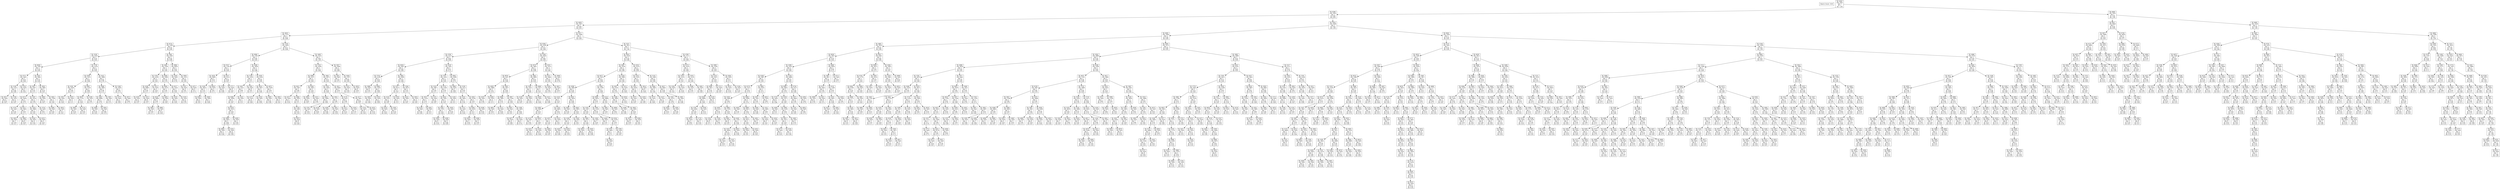 digraph {
rankdir="TB"
node [shape=box]
stats [label="Objects found: 3500"]
5826 [ label = "ID: 5826\n sID: 3501\n obj: 2\n lb: ∞\n hb: -1,00"]
6286 [ label = "ID: 6286\n sID: 3502\n obj: 2\n lb: 0,40\n hb: 0,93"]
4939 [ label = "ID: 4939\n sID: 3567\n obj: 2\n lb: 0,40\n hb: 0,92"]
4620 [ label = "ID: 4620\n sID: 3723\n obj: 2\n lb: 0,33\n hb: 0,88"]
6274 [ label = "ID: 6274\n sID: 5296\n obj: 2\n lb: 0,30\n hb: 0,80"]
5538 [ label = "ID: 5538\n sID: 4354\n obj: 2\n lb: 0,20\n hb: 0,83"]
6659 [ label = "ID: 6659\n sID: 5391\n obj: 2\n lb: 0,33\n hb: 0,83"]
4715 [ label = "ID: 4715\n sID: 5442\n obj: 2\n lb: 0,20\n hb: 0,80"]
5149 [ label = "ID: 5149\n sID: 5143\n obj: 2\n lb: 0,40\n hb: 0,80"]
5621 [ label = "ID: 5621\n sID: NaN\n obj: 4\n lb: 0,50\n hb: 0,67"]
5748 [ label = "ID: 5748\n sID: NaN\n obj: 4\n lb: 0,50\n hb: 0,67"]
5750 [ label = "ID: 5750\n sID: NaN\n obj: 5\n lb: 0,67\n hb: 0,83"]
4267 [ label = "ID: 4267\n sID: 3682\n obj: 2\n lb: 0,33\n hb: 0,83"]
5827 [ label = "ID: 5827\n sID: 4297\n obj: 2\n lb: 0,33\n hb: 0,75"]
6273 [ label = "ID: 6273\n sID: 5659\n obj: 2\n lb: 0,50\n hb: 0,75"]
3735 [ label = "ID: 3735\n sID: NaN\n obj: 7\n lb: 0,50\n hb: 0,67"]
6211 [ label = "ID: 6211\n sID: 3845\n obj: 2\n lb: 0,50\n hb: 0,71"]
3833 [ label = "ID: 3833\n sID: NaN\n obj: 7\n lb: 0,33\n hb: 0,57"]
3660 [ label = "ID: 3660\n sID: NaN\n obj: 6\n lb: 0,50\n hb: 0,67"]
5587 [ label = "ID: 5587\n sID: 4319\n obj: 2\n lb: 0,56\n hb: 0,78"]
5419 [ label = "ID: 5419\n sID: 3668\n obj: 2\n lb: 0,50\n hb: 0,62"]
4244 [ label = "ID: 4244\n sID: NaN\n obj: 4\n lb: 0,33\n hb: 0,56"]
4225 [ label = "ID: 4225\n sID: NaN\n obj: 5\n lb: 0,33\n hb: 0,67"]
3754 [ label = "ID: 3754\n sID: NaN\n obj: 3\n lb: 0,67\n hb: 0,75"]
3853 [ label = "ID: 3853\n sID: 3892\n obj: 2\n lb: 0,33\n hb: 0,67"]
3680 [ label = "ID: 3680\n sID: NaN\n obj: 2\n lb: 0,50\n hb: 0,67"]
5835 [ label = "ID: 5835\n sID: 3780\n obj: 2\n lb: 0,33\n hb: 0,83"]
4480 [ label = "ID: 4480\n sID: NaN\n obj: 3\n lb: 0,50\n hb: 0,67"]
3910 [ label = "ID: 3910\n sID: NaN\n obj: 5\n lb: 0,17\n hb: 0,67"]
5738 [ label = "ID: 5738\n sID: 4154\n obj: 2\n lb: 0,50\n hb: 0,83"]
4206 [ label = "ID: 4206\n sID: 3513\n obj: 2\n lb: 0,43\n hb: 0,86"]
4241 [ label = "ID: 4241\n sID: 3536\n obj: 2\n lb: 0,43\n hb: 0,73"]
3591 [ label = "ID: 3591\n sID: NaN\n obj: 4\n lb: 0,55\n hb: 0,82"]
5676 [ label = "ID: 5676\n sID: NaN\n obj: 4\n lb: 0,71\n hb: 0,71"]
6087 [ label = "ID: 6087\n sID: 5529\n obj: 2\n lb: 0,60\n hb: 0,83"]
4629 [ label = "ID: 4629\n sID: 5724\n obj: 2\n lb: 0,33\n hb: 0,83"]
3803 [ label = "ID: 3803\n sID: NaN\n obj: 8\n lb: 0,50\n hb: 0,67"]
4714 [ label = "ID: 4714\n sID: NaN\n obj: 3\n lb: 0,43\n hb: 0,57"]
4186 [ label = "ID: 4186\n sID: NaN\n obj: 3\n lb: 0,62\n hb: 0,75"]
5415 [ label = "ID: 5415\n sID: 3698\n obj: 2\n lb: 0,44\n hb: 0,78"]
5608 [ label = "ID: 5608\n sID: 3893\n obj: 2\n lb: 0,38\n hb: 0,75"]
5360 [ label = "ID: 5360\n sID: 6089\n obj: 2\n lb: 0,50\n hb: 0,70"]
4466 [ label = "ID: 4466\n sID: NaN\n obj: 4\n lb: 0,50\n hb: 0,62"]
3650 [ label = "ID: 3650\n sID: NaN\n obj: 3\n lb: 0,60\n hb: 0,70"]
3931 [ label = "ID: 3931\n sID: NaN\n obj: 3\n lb: 0,57\n hb: 0,75"]
5248 [ label = "ID: 5248\n sID: 4295\n obj: 2\n lb: 0,62\n hb: 0,75"]
5279 [ label = "ID: 5279\n sID: NaN\n obj: 1\n lb: 0,83\n hb: 0,83"]
3672 [ label = "ID: 3672\n sID: NaN\n obj: 7\n lb: 0,60\n hb: 0,75"]
5661 [ label = "ID: 5661\n sID: 3583\n obj: 2\n lb: 0,50\n hb: 0,88"]
4461 [ label = "ID: 4461\n sID: 5206\n obj: 2\n lb: 0,33\n hb: 0,83"]
3756 [ label = "ID: 3756\n sID: 4228\n obj: 2\n lb: 0,33\n hb: 0,83"]
4249 [ label = "ID: 4249\n sID: 6080\n obj: 2\n lb: 0,50\n hb: 0,71"]
4192 [ label = "ID: 4192\n sID: NaN\n obj: 4\n lb: 0,50\n hb: 0,57"]
3523 [ label = "ID: 3523\n sID: NaN\n obj: 6\n lb: 0,43\n hb: 0,57"]
3515 [ label = "ID: 3515\n sID: NaN\n obj: 5\n lb: 0,50\n hb: 0,67"]
6949 [ label = "ID: 6949\n sID: 5040\n obj: 2\n lb: 0,50\n hb: 0,78"]
6093 [ label = "ID: 6093\n sID: 4370\n obj: 2\n lb: 0,50\n hb: 0,75"]
6016 [ label = "ID: 6016\n sID: 6608\n obj: 2\n lb: 0,43\n hb: 0,71"]
3693 [ label = "ID: 3693\n sID: NaN\n obj: 4\n lb: 0,50\n hb: 0,71"]
4960 [ label = "ID: 4960\n sID: NaN\n obj: 8\n lb: 0,12\n hb: 0,62"]
4465 [ label = "ID: 4465\n sID: NaN\n obj: 2\n lb: 0,56\n hb: 0,62"]
6227 [ label = "ID: 6227\n sID: 3534\n obj: 2\n lb: 0,43\n hb: 0,83"]
3528 [ label = "ID: 3528\n sID: NaN\n obj: 3\n lb: 0,50\n hb: 0,83"]
5520 [ label = "ID: 5520\n sID: NaN\n obj: 4\n lb: 0,50\n hb: 0,78"]
3894 [ label = "ID: 3894\n sID: 6630\n obj: 2\n lb: 0,42\n hb: 0,83"]
5209 [ label = "ID: 5209\n sID: NaN\n obj: 8\n lb: 0,50\n hb: 0,78"]
3958 [ label = "ID: 3958\n sID: 5315\n obj: 2\n lb: 0,62\n hb: 0,82"]
3537 [ label = "ID: 3537\n sID: NaN\n obj: 3\n lb: 0,67\n hb: 0,75"]
4371 [ label = "ID: 4371\n sID: NaN\n obj: 4\n lb: 0,57\n hb: 0,73"]
5759 [ label = "ID: 5759\n sID: 3638\n obj: 2\n lb: 0,25\n hb: 0,88"]
6084 [ label = "ID: 6084\n sID: 3785\n obj: 2\n lb: 0,40\n hb: 0,83"]
6747 [ label = "ID: 6747\n sID: 3700\n obj: 2\n lb: 0,25\n hb: 0,83"]
5076 [ label = "ID: 5076\n sID: 6990\n obj: 2\n lb: 0,25\n hb: 0,75"]
3530 [ label = "ID: 3530\n sID: 3854\n obj: 2\n lb: 0,25\n hb: 0,75"]
6563 [ label = "ID: 6563\n sID: NaN\n obj: 2\n lb: 0,67\n hb: 0,67"]
3849 [ label = "ID: 3849\n sID: NaN\n obj: 7\n lb: 0,20\n hb: 0,60"]
6430 [ label = "ID: 6430\n sID: NaN\n obj: 5\n lb: 0,67\n hb: 0,71"]
6527 [ label = "ID: 6527\n sID: 6125\n obj: 2\n lb: 0,50\n hb: 0,67"]
3749 [ label = "ID: 3749\n sID: NaN\n obj: 8\n lb: 0,40\n hb: 0,60"]
3772 [ label = "ID: 3772\n sID: NaN\n obj: 6\n lb: 0,33\n hb: 0,67"]
4280 [ label = "ID: 4280\n sID: 3938\n obj: 2\n lb: 0,25\n hb: 0,86"]
3740 [ label = "ID: 3740\n sID: 3516\n obj: 2\n lb: 0,57\n hb: 0,71"]
5447 [ label = "ID: 5447\n sID: 5555\n obj: 2\n lb: 0,60\n hb: 0,71"]
6360 [ label = "ID: 6360\n sID: 3836\n obj: 2\n lb: 0,25\n hb: 0,67"]
6379 [ label = "ID: 6379\n sID: 3974\n obj: 2\n lb: 0,20\n hb: 0,67"]
5909 [ label = "ID: 5909\n sID: 4955\n obj: 2\n lb: 0,40\n hb: 0,60"]
4964 [ label = "ID: 4964\n sID: NaN\n obj: 3\n lb: 0,25\n hb: 0,40"]
5254 [ label = "ID: 5254\n sID: NaN\n obj: 6\n lb: 0,40\n hb: 0,40"]
4436 [ label = "ID: 4436\n sID: NaN\n obj: 1\n lb: 0,50\n hb: 0,50"]
5542 [ label = "ID: 5542\n sID: NaN\n obj: 1\n lb: 0,57\n hb: 0,57"]
3561 [ label = "ID: 3561\n sID: NaN\n obj: 6\n lb: 0,67\n hb: 0,71"]
5626 [ label = "ID: 5626\n sID: 4104\n obj: 2\n lb: 0,40\n hb: 0,83"]
4814 [ label = "ID: 4814\n sID: 3937\n obj: 2\n lb: 0,25\n hb: 0,80"]
4170 [ label = "ID: 4170\n sID: NaN\n obj: 6\n lb: 0,50\n hb: 0,60"]
4194 [ label = "ID: 4194\n sID: NaN\n obj: 7\n lb: 0,40\n hb: 0,60"]
4975 [ label = "ID: 4975\n sID: 5039\n obj: 2\n lb: 0,50\n hb: 0,71"]
3800 [ label = "ID: 3800\n sID: NaN\n obj: 5\n lb: 0,40\n hb: 0,40"]
3943 [ label = "ID: 3943\n sID: NaN\n obj: 2\n lb: 0,57\n hb: 0,67"]
5409 [ label = "ID: 5409\n sID: 3533\n obj: 2\n lb: 0,40\n hb: 1,00"]
3743 [ label = "ID: 3743\n sID: 4500\n obj: 2\n lb: 0,25\n hb: 0,86"]
4948 [ label = "ID: 4948\n sID: 4137\n obj: 2\n lb: 0,33\n hb: 0,83"]
6411 [ label = "ID: 6411\n sID: 5367\n obj: 2\n lb: 0,40\n hb: 0,75"]
4237 [ label = "ID: 4237\n sID: NaN\n obj: 3\n lb: 0,25\n hb: 0,50"]
4984 [ label = "ID: 4984\n sID: 5955\n obj: 2\n lb: 0,57\n hb: 0,71"]
3728 [ label = "ID: 3728\n sID: 5092\n obj: 2\n lb: 0,25\n hb: 0,50"]
3870 [ label = "ID: 3870\n sID: NaN\n obj: 8\n lb: 0,25\n hb: 0,40"]
6344 [ label = "ID: 6344\n sID: 3831\n obj: 2\n lb: 0,20\n hb: 0,83"]
3904 [ label = "ID: 3904\n sID: NaN\n obj: 4\n lb: 0,40\n hb: 0,67"]
4315 [ label = "ID: 4315\n sID: NaN\n obj: 6\n lb: 0,40\n hb: 0,70"]
3901 [ label = "ID: 3901\n sID: 3873\n obj: 2\n lb: 0,33\n hb: 0,83"]
3795 [ label = "ID: 3795\n sID: 3934\n obj: 2\n lb: 0,20\n hb: 0,80"]
6042 [ label = "ID: 6042\n sID: 5408\n obj: 2\n lb: 0,40\n hb: 0,80"]
3701 [ label = "ID: 3701\n sID: NaN\n obj: 1\n lb: 0,50\n hb: 0,50"]
4136 [ label = "ID: 4136\n sID: NaN\n obj: 8\n lb: 0,40\n hb: 0,67"]
5952 [ label = "ID: 5952\n sID: 5727\n obj: 2\n lb: 0,40\n hb: 0,75"]
4340 [ label = "ID: 4340\n sID: NaN\n obj: 8\n lb: 0,40\n hb: 0,60"]
5831 [ label = "ID: 5831\n sID: NaN\n obj: 1\n lb: 0,38\n hb: 0,38"]
5617 [ label = "ID: 5617\n sID: 6646\n obj: 2\n lb: 0,50\n hb: 0,71"]
4178 [ label = "ID: 4178\n sID: 6107\n obj: 2\n lb: 0,64\n hb: 0,73"]
4527 [ label = "ID: 4527\n sID: NaN\n obj: 6\n lb: 0,25\n hb: 0,67"]
5018 [ label = "ID: 5018\n sID: NaN\n obj: 2\n lb: 0,70\n hb: 0,71"]
4177 [ label = "ID: 4177\n sID: 5001\n obj: 2\n lb: 0,60\n hb: 0,67"]
3718 [ label = "ID: 3718\n sID: NaN\n obj: 6\n lb: 0,25\n hb: 0,40"]
4335 [ label = "ID: 4335\n sID: NaN\n obj: 5\n lb: 0,33\n hb: 0,50"]
5627 [ label = "ID: 5627\n sID: 4368\n obj: 2\n lb: 0,50\n hb: 0,88"]
3651 [ label = "ID: 3651\n sID: NaN\n obj: 7\n lb: 0,50\n hb: 0,75"]
5058 [ label = "ID: 5058\n sID: 3707\n obj: 2\n lb: 0,60\n hb: 0,83"]
3532 [ label = "ID: 3532\n sID: NaN\n obj: 5\n lb: 0,50\n hb: 0,50"]
3929 [ label = "ID: 3929\n sID: NaN\n obj: 6\n lb: 0,56\n hb: 0,57"]
4511 [ label = "ID: 4511\n sID: 3566\n obj: 2\n lb: 0,33\n hb: 0,90"]
6284 [ label = "ID: 6284\n sID: 4166\n obj: 2\n lb: 0,33\n hb: 0,88"]
4708 [ label = "ID: 4708\n sID: 4213\n obj: 2\n lb: 0,40\n hb: 0,88"]
6026 [ label = "ID: 6026\n sID: 4587\n obj: 2\n lb: 0,40\n hb: 0,80"]
3734 [ label = "ID: 3734\n sID: 4138\n obj: 2\n lb: 0,50\n hb: 0,80"]
3888 [ label = "ID: 3888\n sID: NaN\n obj: 8\n lb: 0,33\n hb: 0,75"]
6480 [ label = "ID: 6480\n sID: 5203\n obj: 2\n lb: 0,40\n hb: 0,60"]
3656 [ label = "ID: 3656\n sID: NaN\n obj: 6\n lb: 0,50\n hb: 0,60"]
4700 [ label = "ID: 4700\n sID: NaN\n obj: 1\n lb: 0,60\n hb: 0,60"]
3665 [ label = "ID: 3665\n sID: 4309\n obj: 2\n lb: 0,50\n hb: 0,86"]
4157 [ label = "ID: 4157\n sID: 6215\n obj: 2\n lb: 0,17\n hb: 0,67"]
4155 [ label = "ID: 4155\n sID: 4707\n obj: 2\n lb: 0,40\n hb: 0,67"]
4156 [ label = "ID: 4156\n sID: NaN\n obj: 5\n lb: 0,25\n hb: 0,60"]
5592 [ label = "ID: 5592\n sID: NaN\n obj: 2\n lb: 0,33\n hb: 0,67"]
6709 [ label = "ID: 6709\n sID: NaN\n obj: 1\n lb: 0,57\n hb: 0,57"]
5264 [ label = "ID: 5264\n sID: 6473\n obj: 2\n lb: 0,25\n hb: 0,75"]
4424 [ label = "ID: 4424\n sID: NaN\n obj: 7\n lb: 0,33\n hb: 0,67"]
3816 [ label = "ID: 3816\n sID: NaN\n obj: 3\n lb: 0,50\n hb: 0,62"]
4159 [ label = "ID: 4159\n sID: 5361\n obj: 2\n lb: 0,25\n hb: 0,75"]
5797 [ label = "ID: 5797\n sID: 3550\n obj: 2\n lb: 0,33\n hb: 0,83"]
5518 [ label = "ID: 5518\n sID: 5967\n obj: 2\n lb: 0,50\n hb: 0,71"]
3622 [ label = "ID: 3622\n sID: 5218\n obj: 2\n lb: 0,25\n hb: 0,71"]
4139 [ label = "ID: 4139\n sID: NaN\n obj: 7\n lb: 0,40\n hb: 0,60"]
4445 [ label = "ID: 4445\n sID: NaN\n obj: 2\n lb: 0,57\n hb: 0,57"]
5231 [ label = "ID: 5231\n sID: NaN\n obj: 3\n lb: 0,60\n hb: 0,67"]
4723 [ label = "ID: 4723\n sID: 4706\n obj: 2\n lb: 0,50\n hb: 0,71"]
6454 [ label = "ID: 6454\n sID: 3565\n obj: 2\n lb: 0,25\n hb: 0,67"]
4565 [ label = "ID: 4565\n sID: 3791\n obj: 2\n lb: 0,25\n hb: 0,60"]
3590 [ label = "ID: 3590\n sID: NaN\n obj: 8\n lb: 0,25\n hb: 0,50"]
4269 [ label = "ID: 4269\n sID: NaN\n obj: 5\n lb: 0,40\n hb: 0,60"]
3918 [ label = "ID: 3918\n sID: NaN\n obj: 5\n lb: 0,50\n hb: 0,67"]
5140 [ label = "ID: 5140\n sID: NaN\n obj: 2\n lb: 0,57\n hb: 0,57"]
4002 [ label = "ID: 4002\n sID: 4296\n obj: 2\n lb: 0,62\n hb: 0,75"]
3969 [ label = "ID: 3969\n sID: NaN\n obj: 2\n lb: 0,40\n hb: 0,60"]
5230 [ label = "ID: 5230\n sID: 4212\n obj: 2\n lb: 0,43\n hb: 0,71"]
4743 [ label = "ID: 4743\n sID: 3643\n obj: 2\n lb: 0,25\n hb: 0,50"]
3751 [ label = "ID: 3751\n sID: NaN\n obj: 8\n lb: 0,25\n hb: 0,40"]
4563 [ label = "ID: 4563\n sID: 4236\n obj: 2\n lb: 0,43\n hb: 0,57"]
6364 [ label = "ID: 6364\n sID: 4550\n obj: 2\n lb: 0,17\n hb: 0,57"]
4543 [ label = "ID: 4543\n sID: NaN\n obj: 2\n lb: 0,50\n hb: 0,50"]
4366 [ label = "ID: 4366\n sID: NaN\n obj: 5\n lb: 0,43\n hb: 0,57"]
6188 [ label = "ID: 6188\n sID: NaN\n obj: 1\n lb: 0,50\n hb: 0,50"]
5548 [ label = "ID: 5548\n sID: 4450\n obj: 2\n lb: 0,60\n hb: 0,80"]
6370 [ label = "ID: 6370\n sID: 3662\n obj: 2\n lb: 0,44\n hb: 0,89"]
6976 [ label = "ID: 6976\n sID: 4337\n obj: 2\n lb: 0,33\n hb: 0,89"]
4639 [ label = "ID: 4639\n sID: 5986\n obj: 2\n lb: 0,25\n hb: 0,78"]
4163 [ label = "ID: 4163\n sID: NaN\n obj: 5\n lb: 0,56\n hb: 0,78"]
6560 [ label = "ID: 6560\n sID: NaN\n obj: 4\n lb: 0,75\n hb: 0,75"]
5902 [ label = "ID: 5902\n sID: 4927\n obj: 2\n lb: 0,40\n hb: 0,83"]
6068 [ label = "ID: 6068\n sID: 3982\n obj: 2\n lb: 0,33\n hb: 0,75"]
4603 [ label = "ID: 4603\n sID: NaN\n obj: 6\n lb: 0,50\n hb: 0,75"]
4121 [ label = "ID: 4121\n sID: NaN\n obj: 6\n lb: 0,40\n hb: 0,83"]
4967 [ label = "ID: 4967\n sID: 5184\n obj: 2\n lb: 0,40\n hb: 0,83"]
6007 [ label = "ID: 6007\n sID: NaN\n obj: 2\n lb: 0,67\n hb: 0,67"]
5788 [ label = "ID: 5788\n sID: 3839\n obj: 2\n lb: 0,40\n hb: 0,80"]
4673 [ label = "ID: 4673\n sID: NaN\n obj: 4\n lb: 0,40\n hb: 0,60"]
4152 [ label = "ID: 4152\n sID: NaN\n obj: 4\n lb: 0,57\n hb: 0,70"]
3842 [ label = "ID: 3842\n sID: 4600\n obj: 2\n lb: 0,50\n hb: 0,83"]
5345 [ label = "ID: 5345\n sID: 5352\n obj: 2\n lb: 0,33\n hb: 0,80"]
4149 [ label = "ID: 4149\n sID: NaN\n obj: 6\n lb: 0,50\n hb: 0,67"]
3856 [ label = "ID: 3856\n sID: NaN\n obj: 2\n lb: 0,50\n hb: 0,50"]
6496 [ label = "ID: 6496\n sID: 4317\n obj: 2\n lb: 0,17\n hb: 0,67"]
4599 [ label = "ID: 4599\n sID: NaN\n obj: 7\n lb: 0,25\n hb: 0,60"]
4521 [ label = "ID: 4521\n sID: NaN\n obj: 5\n lb: 0,40\n hb: 0,60"]
4552 [ label = "ID: 4552\n sID: 5515\n obj: 2\n lb: 0,70\n hb: 0,80"]
6371 [ label = "ID: 6371\n sID: 3664\n obj: 2\n lb: 0,43\n hb: 0,83"]
4293 [ label = "ID: 4293\n sID: NaN\n obj: 8\n lb: 0,43\n hb: 0,78"]
3857 [ label = "ID: 3857\n sID: NaN\n obj: 8\n lb: 0,50\n hb: 0,71"]
3848 [ label = "ID: 3848\n sID: NaN\n obj: 8\n lb: 0,62\n hb: 0,78"]
5521 [ label = "ID: 5521\n sID: 3811\n obj: 2\n lb: 0,17\n hb: 1,00"]
4810 [ label = "ID: 4810\n sID: 3526\n obj: 2\n lb: 0,29\n hb: 0,86"]
4497 [ label = "ID: 4497\n sID: 4259\n obj: 2\n lb: 0,40\n hb: 0,89"]
6477 [ label = "ID: 6477\n sID: 5679\n obj: 2\n lb: 0,43\n hb: 0,86"]
4596 [ label = "ID: 4596\n sID: 3606\n obj: 2\n lb: 0,20\n hb: 0,83"]
4130 [ label = "ID: 4130\n sID: 3671\n obj: 2\n lb: 0,33\n hb: 0,67"]
4598 [ label = "ID: 4598\n sID: 3658\n obj: 2\n lb: 0,33\n hb: 0,67"]
4116 [ label = "ID: 4116\n sID: NaN\n obj: 7\n lb: 0,43\n hb: 0,50"]
6059 [ label = "ID: 6059\n sID: 4111\n obj: 2\n lb: 0,40\n hb: 0,67"]
4323 [ label = "ID: 4323\n sID: NaN\n obj: 3\n lb: 0,33\n hb: 0,50"]
4140 [ label = "ID: 4140\n sID: NaN\n obj: 6\n lb: 0,25\n hb: 0,60"]
5736 [ label = "ID: 5736\n sID: 6805\n obj: 2\n lb: 0,50\n hb: 0,78"]
4075 [ label = "ID: 4075\n sID: 4711\n obj: 2\n lb: 0,33\n hb: 0,67"]
4604 [ label = "ID: 4604\n sID: NaN\n obj: 8\n lb: 0,50\n hb: 0,67"]
4145 [ label = "ID: 4145\n sID: NaN\n obj: 1\n lb: 0,67\n hb: 0,67"]
6055 [ label = "ID: 6055\n sID: 3628\n obj: 2\n lb: 0,40\n hb: 0,83"]
4495 [ label = "ID: 4495\n sID: NaN\n obj: 3\n lb: 0,50\n hb: 0,67"]
4444 [ label = "ID: 4444\n sID: 3955\n obj: 2\n lb: 0,50\n hb: 0,83"]
5358 [ label = "ID: 5358\n sID: 5579\n obj: 2\n lb: 0,25\n hb: 0,67"]
4410 [ label = "ID: 4410\n sID: NaN\n obj: 8\n lb: 0,50\n hb: 0,60"]
6330 [ label = "ID: 6330\n sID: NaN\n obj: 1\n lb: 0,50\n hb: 0,50"]
5349 [ label = "ID: 5349\n sID: NaN\n obj: 1\n lb: 0,67\n hb: 0,67"]
4381 [ label = "ID: 4381\n sID: 3709\n obj: 2\n lb: 0,43\n hb: 0,86"]
6098 [ label = "ID: 6098\n sID: 4616\n obj: 2\n lb: 0,50\n hb: 0,71"]
5243 [ label = "ID: 5243\n sID: 5207\n obj: 2\n lb: 0,50\n hb: 0,67"]
5863 [ label = "ID: 5863\n sID: 3571\n obj: 2\n lb: 0,20\n hb: 0,60"]
3659 [ label = "ID: 3659\n sID: NaN\n obj: 6\n lb: 0,40\n hb: 0,60"]
3620 [ label = "ID: 3620\n sID: NaN\n obj: 6\n lb: 0,40\n hb: 0,60"]
5280 [ label = "ID: 5280\n sID: NaN\n obj: 7\n lb: 0,50\n hb: 0,67"]
3695 [ label = "ID: 3695\n sID: 5138\n obj: 2\n lb: 0,50\n hb: 0,75"]
4409 [ label = "ID: 4409\n sID: NaN\n obj: 5\n lb: 0,33\n hb: 0,71"]
6104 [ label = "ID: 6104\n sID: 4378\n obj: 2\n lb: 0,50\n hb: 0,71"]
4705 [ label = "ID: 4705\n sID: 4842\n obj: 2\n lb: 0,57\n hb: 0,71"]
3581 [ label = "ID: 3581\n sID: NaN\n obj: 8\n lb: 0,40\n hb: 0,67"]
3760 [ label = "ID: 3760\n sID: NaN\n obj: 4\n lb: 0,56\n hb: 0,67"]
6116 [ label = "ID: 6116\n sID: 6986\n obj: 2\n lb: 0,67\n hb: 0,67"]
3862 [ label = "ID: 3862\n sID: NaN\n obj: 7\n lb: 0,50\n hb: 0,71"]
4808 [ label = "ID: 4808\n sID: NaN\n obj: 2\n lb: 0,62\n hb: 0,75"]
4258 [ label = "ID: 4258\n sID: 3865\n obj: 2\n lb: 0,20\n hb: 0,80"]
4627 [ label = "ID: 4627\n sID: 4756\n obj: 2\n lb: 0,67\n hb: 0,78"]
5586 [ label = "ID: 5586\n sID: 3840\n obj: 2\n lb: 0,40\n hb: 0,75"]
4268 [ label = "ID: 4268\n sID: NaN\n obj: 2\n lb: 0,40\n hb: 0,60"]
3843 [ label = "ID: 3843\n sID: 4363\n obj: 2\n lb: 0,50\n hb: 0,67"]
3673 [ label = "ID: 3673\n sID: NaN\n obj: 6\n lb: 0,43\n hb: 0,57"]
6289 [ label = "ID: 6289\n sID: NaN\n obj: 1\n lb: 0,67\n hb: 0,67"]
6336 [ label = "ID: 6336\n sID: NaN\n obj: 1\n lb: 0,43\n hb: 0,43"]
4131 [ label = "ID: 4131\n sID: NaN\n obj: 6\n lb: 0,50\n hb: 0,80"]
4254 [ label = "ID: 4254\n sID: 4153\n obj: 2\n lb: 0,60\n hb: 0,90"]
4255 [ label = "ID: 4255\n sID: 3535\n obj: 2\n lb: 0,43\n hb: 0,83"]
5423 [ label = "ID: 5423\n sID: 4358\n obj: 2\n lb: 0,30\n hb: 0,90"]
3670 [ label = "ID: 3670\n sID: NaN\n obj: 4\n lb: 0,50\n hb: 0,67"]
4359 [ label = "ID: 4359\n sID: NaN\n obj: 7\n lb: 0,44\n hb: 0,83"]
3814 [ label = "ID: 3814\n sID: NaN\n obj: 8\n lb: 0,33\n hb: 0,80"]
5135 [ label = "ID: 5135\n sID: 5493\n obj: 2\n lb: 0,60\n hb: 0,80"]
4844 [ label = "ID: 4844\n sID: 3663\n obj: 2\n lb: 0,57\n hb: 0,80"]
3579 [ label = "ID: 3579\n sID: NaN\n obj: 5\n lb: 0,30\n hb: 0,80"]
4147 [ label = "ID: 4147\n sID: NaN\n obj: 4\n lb: 0,40\n hb: 0,67"]
4617 [ label = "ID: 4617\n sID: 6063\n obj: 2\n lb: 0,40\n hb: 0,83"]
5562 [ label = "ID: 5562\n sID: 4215\n obj: 2\n lb: 0,56\n hb: 0,78"]
4594 [ label = "ID: 4594\n sID: NaN\n obj: 5\n lb: 0,43\n hb: 0,57"]
4382 [ label = "ID: 4382\n sID: NaN\n obj: 2\n lb: 0,56\n hb: 0,67"]
3661 [ label = "ID: 3661\n sID: NaN\n obj: 7\n lb: 0,50\n hb: 0,80"]
4760 [ label = "ID: 4760\n sID: 3711\n obj: 2\n lb: 0,25\n hb: 0,88"]
6174 [ label = "ID: 6174\n sID: 4103\n obj: 2\n lb: 0,50\n hb: 0,80"]
3529 [ label = "ID: 3529\n sID: 4133\n obj: 2\n lb: 0,57\n hb: 0,67"]
5244 [ label = "ID: 5244\n sID: NaN\n obj: 2\n lb: 0,57\n hb: 0,62"]
5073 [ label = "ID: 5073\n sID: NaN\n obj: 5\n lb: 0,20\n hb: 0,40"]
5070 [ label = "ID: 5070\n sID: 5578\n obj: 2\n lb: 0,25\n hb: 0,80"]
4586 [ label = "ID: 4586\n sID: NaN\n obj: 8\n lb: 0,50\n hb: 0,75"]
5063 [ label = "ID: 5063\n sID: NaN\n obj: 1\n lb: 0,60\n hb: 0,60"]
5990 [ label = "ID: 5990\n sID: 5246\n obj: 2\n lb: 0,50\n hb: 0,83"]
4120 [ label = "ID: 4120\n sID: 4167\n obj: 2\n lb: 0,20\n hb: 0,83"]
6499 [ label = "ID: 6499\n sID: 5821\n obj: 2\n lb: 0,20\n hb: 0,70"]
6248 [ label = "ID: 6248\n sID: 6690\n obj: 2\n lb: 0,20\n hb: 0,80"]
5781 [ label = "ID: 5781\n sID: 6208\n obj: 2\n lb: 0,20\n hb: 0,67"]
3819 [ label = "ID: 3819\n sID: NaN\n obj: 5\n lb: 0,40\n hb: 0,50"]
5778 [ label = "ID: 5778\n sID: NaN\n obj: 2\n lb: 0,33\n hb: 0,50"]
6706 [ label = "ID: 6706\n sID: NaN\n obj: 2\n lb: 0,25\n hb: 0,25"]
4128 [ label = "ID: 4128\n sID: NaN\n obj: 4\n lb: 0,57\n hb: 0,70"]
3713 [ label = "ID: 3713\n sID: NaN\n obj: 4\n lb: 0,50\n hb: 0,67"]
4584 [ label = "ID: 4584\n sID: 4303\n obj: 2\n lb: 0,57\n hb: 0,71"]
3979 [ label = "ID: 3979\n sID: NaN\n obj: 4\n lb: 0,33\n hb: 0,50"]
5194 [ label = "ID: 5194\n sID: NaN\n obj: 4\n lb: 0,33\n hb: 0,67"]
5024 [ label = "ID: 5024\n sID: 3508\n obj: 2\n lb: 0,43\n hb: 1,00"]
6495 [ label = "ID: 6495\n sID: 3596\n obj: 2\n lb: 0,38\n hb: 0,90"]
4865 [ label = "ID: 4865\n sID: 3818\n obj: 2\n lb: 0,40\n hb: 0,88"]
6058 [ label = "ID: 6058\n sID: 3923\n obj: 2\n lb: 0,20\n hb: 0,82"]
4399 [ label = "ID: 4399\n sID: 4182\n obj: 2\n lb: 0,50\n hb: 0,80"]
6168 [ label = "ID: 6168\n sID: 3667\n obj: 2\n lb: 0,45\n hb: 0,82"]
6179 [ label = "ID: 6179\n sID: 3521\n obj: 2\n lb: 0,29\n hb: 0,78"]
5436 [ label = "ID: 5436\n sID: 4464\n obj: 2\n lb: 0,44\n hb: 0,70"]
4595 [ label = "ID: 4595\n sID: 6155\n obj: 2\n lb: 0,50\n hb: 0,70"]
3704 [ label = "ID: 3704\n sID: NaN\n obj: 8\n lb: 0,57\n hb: 0,71"]
3769 [ label = "ID: 3769\n sID: NaN\n obj: 3\n lb: 0,60\n hb: 0,70"]
4890 [ label = "ID: 4890\n sID: 3765\n obj: 2\n lb: 0,38\n hb: 0,64"]
4061 [ label = "ID: 4061\n sID: NaN\n obj: 8\n lb: 0,36\n hb: 0,55"]
6180 [ label = "ID: 6180\n sID: 3762\n obj: 2\n lb: 0,43\n hb: 0,60"]
5325 [ label = "ID: 5325\n sID: 4856\n obj: 2\n lb: 0,29\n hb: 0,50"]
5137 [ label = "ID: 5137\n sID: NaN\n obj: 6\n lb: 0,43\n hb: 0,57"]
5107 [ label = "ID: 5107\n sID: NaN\n obj: 1\n lb: 0,50\n hb: 0,50"]
6005 [ label = "ID: 6005\n sID: NaN\n obj: 1\n lb: 0,44\n hb: 0,44"]
6069 [ label = "ID: 6069\n sID: 4589\n obj: 2\n lb: 0,57\n hb: 0,78"]
4043 [ label = "ID: 4043\n sID: NaN\n obj: 7\n lb: 0,56\n hb: 0,71"]
6899 [ label = "ID: 6899\n sID: 6813\n obj: 2\n lb: 0,44\n hb: 0,78"]
4313 [ label = "ID: 4313\n sID: 6471\n obj: 2\n lb: 0,43\n hb: 0,62"]
4063 [ label = "ID: 4063\n sID: NaN\n obj: 1\n lb: 0,67\n hb: 0,67"]
4105 [ label = "ID: 4105\n sID: NaN\n obj: 6\n lb: 0,29\n hb: 0,62"]
4851 [ label = "ID: 4851\n sID: NaN\n obj: 3\n lb: 0,44\n hb: 0,67"]
4905 [ label = "ID: 4905\n sID: 6762\n obj: 2\n lb: 0,27\n hb: 0,73"]
4051 [ label = "ID: 4051\n sID: 3547\n obj: 2\n lb: 0,42\n hb: 0,73"]
4040 [ label = "ID: 4040\n sID: NaN\n obj: 8\n lb: 0,36\n hb: 0,80"]
5531 [ label = "ID: 5531\n sID: 4085\n obj: 2\n lb: 0,40\n hb: 0,71"]
5128 [ label = "ID: 5128\n sID: NaN\n obj: 3\n lb: 0,21\n hb: 0,67"]
4164 [ label = "ID: 4164\n sID: NaN\n obj: 4\n lb: 0,50\n hb: 0,67"]
4635 [ label = "ID: 4635\n sID: NaN\n obj: 3\n lb: 0,60\n hb: 0,73"]
6759 [ label = "ID: 6759\n sID: 4868\n obj: 2\n lb: 0,50\n hb: 0,82"]
6085 [ label = "ID: 6085\n sID: 4463\n obj: 2\n lb: 0,29\n hb: 0,78"]
5734 [ label = "ID: 5734\n sID: NaN\n obj: 6\n lb: 0,67\n hb: 0,86"]
6238 [ label = "ID: 6238\n sID: 5327\n obj: 2\n lb: 0,38\n hb: 0,82"]
4400 [ label = "ID: 4400\n sID: NaN\n obj: 8\n lb: 0,57\n hb: 0,71"]
5096 [ label = "ID: 5096\n sID: 5239\n obj: 2\n lb: 0,44\n hb: 0,73"]
3925 [ label = "ID: 3925\n sID: 5012\n obj: 2\n lb: 0,29\n hb: 0,62"]
4175 [ label = "ID: 4175\n sID: NaN\n obj: 3\n lb: 0,33\n hb: 0,43"]
4744 [ label = "ID: 4744\n sID: NaN\n obj: 7\n lb: 0,25\n hb: 0,38"]
5682 [ label = "ID: 5682\n sID: NaN\n obj: 3\n lb: 0,55\n hb: 0,73"]
6734 [ label = "ID: 6734\n sID: 6157\n obj: 2\n lb: 0,56\n hb: 0,80"]
5673 [ label = "ID: 5673\n sID: 6640\n obj: 2\n lb: 0,56\n hb: 0,70"]
5101 [ label = "ID: 5101\n sID: NaN\n obj: 3\n lb: 0,44\n hb: 0,62"]
4954 [ label = "ID: 4954\n sID: NaN\n obj: 5\n lb: 0,40\n hb: 0,70"]
4394 [ label = "ID: 4394\n sID: NaN\n obj: 5\n lb: 0,44\n hb: 0,70"]
4080 [ label = "ID: 4080\n sID: 6934\n obj: 2\n lb: 0,58\n hb: 0,75"]
5897 [ label = "ID: 5897\n sID: 4817\n obj: 2\n lb: 0,36\n hb: 0,73"]
6111 [ label = "ID: 6111\n sID: 4042\n obj: 2\n lb: 0,50\n hb: 0,78"]
3808 [ label = "ID: 3808\n sID: NaN\n obj: 6\n lb: 0,50\n hb: 0,70"]
4021 [ label = "ID: 4021\n sID: NaN\n obj: 8\n lb: 0,57\n hb: 0,75"]
6152 [ label = "ID: 6152\n sID: 5180\n obj: 2\n lb: 0,43\n hb: 0,71"]
4193 [ label = "ID: 4193\n sID: 6407\n obj: 2\n lb: 0,38\n hb: 0,64"]
4475 [ label = "ID: 4475\n sID: NaN\n obj: 4\n lb: 0,38\n hb: 0,55"]
4462 [ label = "ID: 4462\n sID: NaN\n obj: 4\n lb: 0,33\n hb: 0,60"]
4026 [ label = "ID: 4026\n sID: NaN\n obj: 7\n lb: 0,62\n hb: 0,73"]
6112 [ label = "ID: 6112\n sID: NaN\n obj: 7\n lb: 0,58\n hb: 0,71"]
6057 [ label = "ID: 6057\n sID: 6381\n obj: 2\n lb: 0,40\n hb: 0,80"]
6956 [ label = "ID: 6956\n sID: 4012\n obj: 2\n lb: 0,50\n hb: 0,75"]
6742 [ label = "ID: 6742\n sID: 5779\n obj: 2\n lb: 0,12\n hb: 0,62"]
6565 [ label = "ID: 6565\n sID: 6794\n obj: 2\n lb: 0,20\n hb: 0,67"]
6696 [ label = "ID: 6696\n sID: 5272\n obj: 2\n lb: 0,25\n hb: 0,57"]
6519 [ label = "ID: 6519\n sID: 3603\n obj: 2\n lb: 0,20\n hb: 0,40"]
5061 [ label = "ID: 5061\n sID: NaN\n obj: 8\n lb: 0,25\n hb: 0,25"]
3613 [ label = "ID: 3613\n sID: NaN\n obj: 4\n lb: 0,40\n hb: 0,40"]
3981 [ label = "ID: 3981\n sID: NaN\n obj: 4\n lb: 0,25\n hb: 0,62"]
3608 [ label = "ID: 3608\n sID: NaN\n obj: 5\n lb: 0,43\n hb: 0,62"]
5956 [ label = "ID: 5956\n sID: 4314\n obj: 2\n lb: 0,29\n hb: 0,71"]
5181 [ label = "ID: 5181\n sID: NaN\n obj: 3\n lb: 0,33\n hb: 0,50"]
5023 [ label = "ID: 5023\n sID: NaN\n obj: 4\n lb: 0,50\n hb: 0,67"]
4304 [ label = "ID: 4304\n sID: 5062\n obj: 2\n lb: 0,33\n hb: 0,67"]
5478 [ label = "ID: 5478\n sID: 5991\n obj: 2\n lb: 0,44\n hb: 0,62"]
3614 [ label = "ID: 3614\n sID: NaN\n obj: 7\n lb: 0,20\n hb: 0,50"]
4035 [ label = "ID: 4035\n sID: NaN\n obj: 3\n lb: 0,50\n hb: 0,67"]
4086 [ label = "ID: 4086\n sID: NaN\n obj: 6\n lb: 0,44\n hb: 0,67"]
4092 [ label = "ID: 4092\n sID: 3575\n obj: 2\n lb: 0,40\n hb: 0,92"]
5854 [ label = "ID: 5854\n sID: 4896\n obj: 2\n lb: 0,30\n hb: 0,90"]
4898 [ label = "ID: 4898\n sID: 4028\n obj: 2\n lb: 0,43\n hb: 0,82"]
3781 [ label = "ID: 3781\n sID: 4974\n obj: 2\n lb: 0,33\n hb: 0,80"]
5048 [ label = "ID: 5048\n sID: 3559\n obj: 2\n lb: 0,43\n hb: 0,75"]
5402 [ label = "ID: 5402\n sID: 3703\n obj: 2\n lb: 0,43\n hb: 0,67"]
3960 [ label = "ID: 3960\n sID: NaN\n obj: 6\n lb: 0,38\n hb: 0,57"]
4490 [ label = "ID: 4490\n sID: NaN\n obj: 5\n lb: 0,33\n hb: 0,57"]
4661 [ label = "ID: 4661\n sID: 3719\n obj: 2\n lb: 0,33\n hb: 0,67"]
4250 [ label = "ID: 4250\n sID: 5525\n obj: 2\n lb: 0,38\n hb: 0,62"]
4204 [ label = "ID: 4204\n sID: NaN\n obj: 5\n lb: 0,33\n hb: 0,71"]
4665 [ label = "ID: 4665\n sID: NaN\n obj: 7\n lb: 0,50\n hb: 0,62"]
5382 [ label = "ID: 5382\n sID: NaN\n obj: 3\n lb: 0,56\n hb: 0,56"]
4476 [ label = "ID: 4476\n sID: 4871\n obj: 2\n lb: 0,50\n hb: 0,86"]
3710 [ label = "ID: 3710\n sID: 5130\n obj: 2\n lb: 0,43\n hb: 0,75"]
3509 [ label = "ID: 3509\n sID: 3517\n obj: 2\n lb: 0,38\n hb: 0,75"]
6318 [ label = "ID: 6318\n sID: 3774\n obj: 2\n lb: 0,43\n hb: 0,71"]
4923 [ label = "ID: 4923\n sID: NaN\n obj: 1\n lb: 0,33\n hb: 0,33"]
5303 [ label = "ID: 5303\n sID: 3627\n obj: 2\n lb: 0,57\n hb: 0,71"]
4196 [ label = "ID: 4196\n sID: NaN\n obj: 5\n lb: 0,43\n hb: 0,57"]
4657 [ label = "ID: 4657\n sID: NaN\n obj: 2\n lb: 0,57\n hb: 0,71"]
3630 [ label = "ID: 3630\n sID: NaN\n obj: 7\n lb: 0,50\n hb: 0,62"]
5126 [ label = "ID: 5126\n sID: 6167\n obj: 2\n lb: 0,44\n hb: 0,70"]
4205 [ label = "ID: 4205\n sID: NaN\n obj: 7\n lb: 0,56\n hb: 0,60"]
4414 [ label = "ID: 4414\n sID: 4362\n obj: 2\n lb: 0,56\n hb: 0,73"]
4402 [ label = "ID: 4402\n sID: NaN\n obj: 6\n lb: 0,62\n hb: 0,75"]
3618 [ label = "ID: 3618\n sID: NaN\n obj: 5\n lb: 0,30\n hb: 0,73"]
5977 [ label = "ID: 5977\n sID: 4482\n obj: 2\n lb: 0,36\n hb: 0,82"]
6632 [ label = "ID: 6632\n sID: 5979\n obj: 2\n lb: 0,44\n hb: 0,78"]
4819 [ label = "ID: 4819\n sID: 5704\n obj: 2\n lb: 0,56\n hb: 0,78"]
6415 [ label = "ID: 6415\n sID: 5823\n obj: 2\n lb: 0,25\n hb: 0,75"]
5237 [ label = "ID: 5237\n sID: 3712\n obj: 2\n lb: 0,17\n hb: 0,78"]
3775 [ label = "ID: 3775\n sID: NaN\n obj: 7\n lb: 0,62\n hb: 0,75"]
3911 [ label = "ID: 3911\n sID: 3560\n obj: 2\n lb: 0,40\n hb: 0,70"]
4422 [ label = "ID: 4422\n sID: 6178\n obj: 2\n lb: 0,43\n hb: 0,75"]
4373 [ label = "ID: 4373\n sID: NaN\n obj: 5\n lb: 0,56\n hb: 0,67"]
3912 [ label = "ID: 3912\n sID: NaN\n obj: 3\n lb: 0,38\n hb: 0,57"]
4306 [ label = "ID: 4306\n sID: NaN\n obj: 3\n lb: 0,64\n hb: 0,73"]
3766 [ label = "ID: 3766\n sID: NaN\n obj: 4\n lb: 0,56\n hb: 0,70"]
4027 [ label = "ID: 4027\n sID: 5240\n obj: 2\n lb: 0,54\n hb: 0,80"]
4038 [ label = "ID: 4038\n sID: 4532\n obj: 2\n lb: 0,46\n hb: 0,73"]
3767 [ label = "ID: 3767\n sID: NaN\n obj: 4\n lb: 0,62\n hb: 0,69"]
3956 [ label = "ID: 3956\n sID: NaN\n obj: 4\n lb: 0,43\n hb: 0,71"]
4262 [ label = "ID: 4262\n sID: NaN\n obj: 8\n lb: 0,56\n hb: 0,73"]
3640 [ label = "ID: 3640\n sID: 5021\n obj: 2\n lb: 0,45\n hb: 0,73"]
4417 [ label = "ID: 4417\n sID: NaN\n obj: 4\n lb: 0,62\n hb: 0,70"]
5743 [ label = "ID: 5743\n sID: 3763\n obj: 2\n lb: 0,27\n hb: 0,73"]
3607 [ label = "ID: 3607\n sID: NaN\n obj: 1\n lb: 0,64\n hb: 0,64"]
3902 [ label = "ID: 3902\n sID: 4097\n obj: 2\n lb: 0,50\n hb: 0,73"]
5393 [ label = "ID: 5393\n sID: NaN\n obj: 1\n lb: 0,64\n hb: 0,64"]
4369 [ label = "ID: 4369\n sID: NaN\n obj: 7\n lb: 0,45\n hb: 0,60"]
6166 [ label = "ID: 6166\n sID: 5599\n obj: 2\n lb: 0,42\n hb: 0,83"]
4872 [ label = "ID: 4872\n sID: 3702\n obj: 2\n lb: 0,38\n hb: 0,89"]
6158 [ label = "ID: 6158\n sID: 5607\n obj: 2\n lb: 0,44\n hb: 0,78"]
5857 [ label = "ID: 5857\n sID: 3798\n obj: 2\n lb: 0,44\n hb: 0,78"]
6368 [ label = "ID: 6368\n sID: 4664\n obj: 2\n lb: 0,38\n hb: 0,75"]
4088 [ label = "ID: 4088\n sID: NaN\n obj: 3\n lb: 0,62\n hb: 0,62"]
4860 [ label = "ID: 4860\n sID: NaN\n obj: 6\n lb: 0,56\n hb: 0,67"]
5848 [ label = "ID: 5848\n sID: 4825\n obj: 2\n lb: 0,29\n hb: 0,71"]
4203 [ label = "ID: 4203\n sID: NaN\n obj: 5\n lb: 0,20\n hb: 0,67"]
5460 [ label = "ID: 5460\n sID: NaN\n obj: 2\n lb: 0,43\n hb: 0,57"]
4470 [ label = "ID: 4470\n sID: 4098\n obj: 2\n lb: 0,50\n hb: 0,73"]
5087 [ label = "ID: 5087\n sID: 3637\n obj: 2\n lb: 0,44\n hb: 0,78"]
4864 [ label = "ID: 4864\n sID: NaN\n obj: 2\n lb: 0,45\n hb: 0,73"]
4256 [ label = "ID: 4256\n sID: NaN\n obj: 6\n lb: 0,50\n hb: 0,67"]
4926 [ label = "ID: 4926\n sID: 4208\n obj: 2\n lb: 0,58\n hb: 0,75"]
4849 [ label = "ID: 4849\n sID: NaN\n obj: 4\n lb: 0,55\n hb: 0,64"]
4053 [ label = "ID: 4053\n sID: NaN\n obj: 4\n lb: 0,50\n hb: 0,64"]
3753 [ label = "ID: 3753\n sID: 3699\n obj: 2\n lb: 0,44\n hb: 0,83"]
3558 [ label = "ID: 3558\n sID: 4242\n obj: 2\n lb: 0,50\n hb: 0,78"]
5533 [ label = "ID: 5533\n sID: 4878\n obj: 2\n lb: 0,56\n hb: 0,67"]
3545 [ label = "ID: 3545\n sID: NaN\n obj: 7\n lb: 0,22\n hb: 0,67"]
4831 [ label = "ID: 4831\n sID: NaN\n obj: 2\n lb: 0,64\n hb: 0,70"]
5534 [ label = "ID: 5534\n sID: 5694\n obj: 2\n lb: 0,33\n hb: 0,71"]
4429 [ label = "ID: 4429\n sID: NaN\n obj: 6\n lb: 0,42\n hb: 0,67"]
4917 [ label = "ID: 4917\n sID: NaN\n obj: 4\n lb: 0,38\n hb: 0,67"]
5719 [ label = "ID: 5719\n sID: 4571\n obj: 2\n lb: 0,60\n hb: 0,80"]
4223 [ label = "ID: 4223\n sID: 4032\n obj: 2\n lb: 0,33\n hb: 0,70"]
5200 [ label = "ID: 5200\n sID: 4411\n obj: 2\n lb: 0,44\n hb: 0,70"]
4479 [ label = "ID: 4479\n sID: 4248\n obj: 2\n lb: 0,30\n hb: 0,56"]
3639 [ label = "ID: 3639\n sID: NaN\n obj: 8\n lb: 0,40\n hb: 0,50"]
4846 [ label = "ID: 4846\n sID: NaN\n obj: 3\n lb: 0,45\n hb: 0,45"]
4412 [ label = "ID: 4412\n sID: NaN\n obj: 4\n lb: 0,30\n hb: 0,58"]
3641 [ label = "ID: 3641\n sID: NaN\n obj: 3\n lb: 0,40\n hb: 0,60"]
4245 [ label = "ID: 4245\n sID: NaN\n obj: 3\n lb: 0,14\n hb: 0,71"]
5917 [ label = "ID: 5917\n sID: 3980\n obj: 2\n lb: 0,58\n hb: 0,83"]
5035 [ label = "ID: 5035\n sID: 4055\n obj: 2\n lb: 0,23\n hb: 0,85"]
3525 [ label = "ID: 3525\n sID: NaN\n obj: 7\n lb: 0,60\n hb: 0,73"]
5998 [ label = "ID: 5998\n sID: 5100\n obj: 2\n lb: 0,55\n hb: 0,77"]
3629 [ label = "ID: 3629\n sID: NaN\n obj: 5\n lb: 0,60\n hb: 0,70"]
4920 [ label = "ID: 4920\n sID: NaN\n obj: 2\n lb: 0,67\n hb: 0,67"]
3947 [ label = "ID: 3947\n sID: 4391\n obj: 2\n lb: 0,43\n hb: 0,80"]
5238 [ label = "ID: 5238\n sID: 3859\n obj: 2\n lb: 0,50\n hb: 0,78"]
3794 [ label = "ID: 3794\n sID: 3903\n obj: 2\n lb: 0,56\n hb: 0,78"]
5052 [ label = "ID: 5052\n sID: 6536\n obj: 2\n lb: 0,25\n hb: 0,60"]
3959 [ label = "ID: 3959\n sID: NaN\n obj: 5\n lb: 0,33\n hb: 0,50"]
6678 [ label = "ID: 6678\n sID: NaN\n obj: 4\n lb: 0,20\n hb: 0,20"]
3697 [ label = "ID: 3697\n sID: NaN\n obj: 2\n lb: 0,56\n hb: 0,62"]
4938 [ label = "ID: 4938\n sID: NaN\n obj: 3\n lb: 0,62\n hb: 0,75"]
3553 [ label = "ID: 3553\n sID: 5696\n obj: 2\n lb: 0,50\n hb: 0,75"]
5263 [ label = "ID: 5263\n sID: 4431\n obj: 2\n lb: 0,50\n hb: 0,70"]
3993 [ label = "ID: 3993\n sID: NaN\n obj: 7\n lb: 0,64\n hb: 0,73"]
4016 [ label = "ID: 4016\n sID: NaN\n obj: 2\n lb: 0,62\n hb: 0,62"]
4073 [ label = "ID: 4073\n sID: NaN\n obj: 1\n lb: 0,67\n hb: 0,67"]
5883 [ label = "ID: 5883\n sID: 5689\n obj: 2\n lb: 0,50\n hb: 0,90"]
6165 [ label = "ID: 6165\n sID: 6191\n obj: 2\n lb: 0,40\n hb: 0,83"]
5765 [ label = "ID: 5765\n sID: 6412\n obj: 2\n lb: 0,25\n hb: 0,83"]
3778 [ label = "ID: 3778\n sID: 4401\n obj: 2\n lb: 0,25\n hb: 0,83"]
5882 [ label = "ID: 5882\n sID: 5794\n obj: 2\n lb: 0,25\n hb: 0,75"]
6922 [ label = "ID: 6922\n sID: 5855\n obj: 2\n lb: 0,33\n hb: 0,80"]
5249 [ label = "ID: 5249\n sID: 3940\n obj: 2\n lb: 0,33\n hb: 0,75"]
5122 [ label = "ID: 5122\n sID: 4499\n obj: 2\n lb: 0,33\n hb: 0,67"]
6797 [ label = "ID: 6797\n sID: 3748\n obj: 2\n lb: 0,50\n hb: 0,50"]
4737 [ label = "ID: 4737\n sID: NaN\n obj: 8\n lb: 0,50\n hb: 0,50"]
4541 [ label = "ID: 4541\n sID: NaN\n obj: 7\n lb: 0,67\n hb: 0,67"]
4936 [ label = "ID: 4936\n sID: NaN\n obj: 5\n lb: 0,50\n hb: 0,75"]
4377 [ label = "ID: 4377\n sID: NaN\n obj: 4\n lb: 0,60\n hb: 0,60"]
4942 [ label = "ID: 4942\n sID: 4188\n obj: 2\n lb: 0,67\n hb: 0,67"]
5016 [ label = "ID: 5016\n sID: 3771\n obj: 2\n lb: 0,33\n hb: 0,50"]
5476 [ label = "ID: 5476\n sID: 3779\n obj: 2\n lb: 0,50\n hb: 0,50"]
6689 [ label = "ID: 6689\n sID: 4190\n obj: 2\n lb: 0,33\n hb: 0,50"]
4253 [ label = "ID: 4253\n sID: NaN\n obj: 3\n lb: 0,25\n hb: 0,25"]
5866 [ label = "ID: 5866\n sID: 5253\n obj: 2\n lb: 0,50\n hb: 0,50"]
4668 [ label = "ID: 4668\n sID: NaN\n obj: 6\n lb: 0,33\n hb: 0,33"]
5744 [ label = "ID: 5744\n sID: NaN\n obj: 4\n lb: 0,25\n hb: 0,50"]
3752 [ label = "ID: 3752\n sID: NaN\n obj: 5\n lb: 0,40\n hb: 0,40"]
4675 [ label = "ID: 4675\n sID: 5318\n obj: 2\n lb: 0,50\n hb: 0,67"]
5455 [ label = "ID: 5455\n sID: 4676\n obj: 2\n lb: 0,25\n hb: 0,50"]
4553 [ label = "ID: 4553\n sID: 4252\n obj: 2\n lb: 0,25\n hb: 0,50"]
5451 [ label = "ID: 5451\n sID: NaN\n obj: 1\n lb: 0,25\n hb: 0,25"]
6453 [ label = "ID: 6453\n sID: 5033\n obj: 2\n lb: 0,33\n hb: 0,50"]
5034 [ label = "ID: 5034\n sID: NaN\n obj: 8\n lb: 0,33\n hb: 0,50"]
4572 [ label = "ID: 4572\n sID: NaN\n obj: 4\n lb: 0,40\n hb: 0,40"]
4562 [ label = "ID: 4562\n sID: NaN\n obj: 8\n lb: 0,50\n hb: 0,75"]
5020 [ label = "ID: 5020\n sID: 4198\n obj: 2\n lb: 0,43\n hb: 0,71"]
5357 [ label = "ID: 5357\n sID: 5150\n obj: 2\n lb: 0,33\n hb: 0,67"]
6626 [ label = "ID: 6626\n sID: 4730\n obj: 2\n lb: 0,25\n hb: 0,67"]
3578 [ label = "ID: 3578\n sID: 3773\n obj: 2\n lb: 0,33\n hb: 0,60"]
4442 [ label = "ID: 4442\n sID: NaN\n obj: 2\n lb: 0,40\n hb: 0,40"]
5309 [ label = "ID: 5309\n sID: 4440\n obj: 2\n lb: 0,25\n hb: 0,60"]
6896 [ label = "ID: 6896\n sID: 5870\n obj: 2\n lb: 0,40\n hb: 0,50"]
5853 [ label = "ID: 5853\n sID: NaN\n obj: 8\n lb: 0,33\n hb: 0,50"]
4747 [ label = "ID: 4747\n sID: NaN\n obj: 3\n lb: 0,50\n hb: 0,50"]
3764 [ label = "ID: 3764\n sID: NaN\n obj: 4\n lb: 0,50\n hb: 0,67"]
4962 [ label = "ID: 4962\n sID: 4534\n obj: 2\n lb: 0,25\n hb: 0,50"]
6925 [ label = "ID: 6925\n sID: NaN\n obj: 1\n lb: 0,25\n hb: 0,25"]
4578 [ label = "ID: 4578\n sID: NaN\n obj: 7\n lb: 0,33\n hb: 0,50"]
6357 [ label = "ID: 6357\n sID: 3645\n obj: 2\n lb: 0,60\n hb: 0,80"]
6424 [ label = "ID: 6424\n sID: 3687\n obj: 2\n lb: 0,43\n hb: 0,78"]
3939 [ label = "ID: 3939\n sID: 5148\n obj: 2\n lb: 0,40\n hb: 0,83"]
3942 [ label = "ID: 3942\n sID: NaN\n obj: 7\n lb: 0,33\n hb: 0,67"]
4201 [ label = "ID: 4201\n sID: 5885\n obj: 2\n lb: 0,60\n hb: 0,71"]
6122 [ label = "ID: 6122\n sID: NaN\n obj: 1\n lb: 0,50\n hb: 0,50"]
4536 [ label = "ID: 4536\n sID: NaN\n obj: 6\n lb: 0,40\n hb: 0,71"]
3582 [ label = "ID: 3582\n sID: NaN\n obj: 8\n lb: 0,50\n hb: 0,80"]
3920 [ label = "ID: 3920\n sID: 6862\n obj: 2\n lb: 0,60\n hb: 0,80"]
5954 [ label = "ID: 5954\n sID: 4000\n obj: 2\n lb: 0,44\n hb: 0,78"]
3944 [ label = "ID: 3944\n sID: NaN\n obj: 7\n lb: 0,40\n hb: 0,67"]
3679 [ label = "ID: 3679\n sID: NaN\n obj: 2\n lb: 0,57\n hb: 0,57"]
5713 [ label = "ID: 5713\n sID: NaN\n obj: 4\n lb: 0,50\n hb: 0,60"]
5217 [ label = "ID: 5217\n sID: 6711\n obj: 2\n lb: 0,33\n hb: 0,78"]
5953 [ label = "ID: 5953\n sID: 4235\n obj: 2\n lb: 0,50\n hb: 0,83"]
4741 [ label = "ID: 4741\n sID: 4762\n obj: 2\n lb: 0,40\n hb: 0,80"]
6488 [ label = "ID: 6488\n sID: 6486\n obj: 2\n lb: 0,17\n hb: 0,67"]
3768 [ label = "ID: 3768\n sID: NaN\n obj: 8\n lb: 0,25\n hb: 0,50"]
4742 [ label = "ID: 4742\n sID: NaN\n obj: 5\n lb: 0,50\n hb: 0,71"]
4199 [ label = "ID: 4199\n sID: NaN\n obj: 5\n lb: 0,33\n hb: 0,67"]
3905 [ label = "ID: 3905\n sID: NaN\n obj: 4\n lb: 0,62\n hb: 0,75"]
3761 [ label = "ID: 3761\n sID: 6148\n obj: 2\n lb: 0,67\n hb: 0,78"]
5298 [ label = "ID: 5298\n sID: 5929\n obj: 2\n lb: 0,50\n hb: 0,80"]
3750 [ label = "ID: 3750\n sID: NaN\n obj: 7\n lb: 0,40\n hb: 0,60"]
3577 [ label = "ID: 3577\n sID: NaN\n obj: 5\n lb: 0,33\n hb: 0,67"]
5011 [ label = "ID: 5011\n sID: NaN\n obj: 1\n lb: 0,57\n hb: 0,57"]
6045 [ label = "ID: 6045\n sID: 3504\n obj: 2\n lb: 0,33\n hb: 0,92"]
4132 [ label = "ID: 4132\n sID: 5441\n obj: 2\n lb: 0,50\n hb: 0,90"]
4916 [ label = "ID: 4916\n sID: 3580\n obj: 2\n lb: 0,44\n hb: 0,83"]
4307 [ label = "ID: 4307\n sID: 4406\n obj: 2\n lb: 0,38\n hb: 0,78"]
6523 [ label = "ID: 6523\n sID: 5386\n obj: 2\n lb: 0,38\n hb: 0,83"]
5553 [ label = "ID: 5553\n sID: 4793\n obj: 2\n lb: 0,50\n hb: 0,86"]
6374 [ label = "ID: 6374\n sID: 6253\n obj: 2\n lb: 0,33\n hb: 0,71"]
5167 [ label = "ID: 5167\n sID: 3847\n obj: 2\n lb: 0,29\n hb: 0,67"]
5487 [ label = "ID: 5487\n sID: 6376\n obj: 2\n lb: 0,29\n hb: 0,71"]
5274 [ label = "ID: 5274\n sID: 6808\n obj: 2\n lb: 0,22\n hb: 0,67"]
3531 [ label = "ID: 3531\n sID: NaN\n obj: 8\n lb: 0,17\n hb: 0,44"]
4014 [ label = "ID: 4014\n sID: NaN\n obj: 4\n lb: 0,57\n hb: 0,60"]
4607 [ label = "ID: 4607\n sID: 3505\n obj: 2\n lb: 0,40\n hb: 0,67"]
4626 [ label = "ID: 4626\n sID: 5510\n obj: 2\n lb: 0,20\n hb: 0,60"]
6484 [ label = "ID: 6484\n sID: NaN\n obj: 4\n lb: 0,40\n hb: 0,40"]
5780 [ label = "ID: 5780\n sID: NaN\n obj: 5\n lb: 0,20\n hb: 0,60"]
3863 [ label = "ID: 3863\n sID: NaN\n obj: 6\n lb: 0,25\n hb: 0,62"]
4050 [ label = "ID: 4050\n sID: NaN\n obj: 2\n lb: 0,71\n hb: 0,71"]
5499 [ label = "ID: 5499\n sID: 4348\n obj: 2\n lb: 0,50\n hb: 0,78"]
6803 [ label = "ID: 6803\n sID: 4094\n obj: 2\n lb: 0,30\n hb: 0,75"]
3716 [ label = "ID: 3716\n sID: NaN\n obj: 4\n lb: 0,60\n hb: 0,67"]
4049 [ label = "ID: 4049\n sID: NaN\n obj: 6\n lb: 0,56\n hb: 0,75"]
4081 [ label = "ID: 4081\n sID: NaN\n obj: 2\n lb: 0,22\n hb: 0,67"]
5806 [ label = "ID: 5806\n sID: 3822\n obj: 2\n lb: 0,50\n hb: 0,82"]
3542 [ label = "ID: 3542\n sID: 6744\n obj: 2\n lb: 0,42\n hb: 0,83"]
4231 [ label = "ID: 4231\n sID: 6032\n obj: 2\n lb: 0,33\n hb: 0,70"]
6341 [ label = "ID: 6341\n sID: 6580\n obj: 2\n lb: 0,27\n hb: 0,73"]
6367 [ label = "ID: 6367\n sID: 5417\n obj: 2\n lb: 0,33\n hb: 0,67"]
5293 [ label = "ID: 5293\n sID: 3953\n obj: 2\n lb: 0,30\n hb: 0,57"]
4439 [ label = "ID: 4439\n sID: 4383\n obj: 2\n lb: 0,44\n hb: 0,62"]
3646 [ label = "ID: 3646\n sID: NaN\n obj: 6\n lb: 0,40\n hb: 0,54"]
3692 [ label = "ID: 3692\n sID: NaN\n obj: 3\n lb: 0,38\n hb: 0,55"]
3551 [ label = "ID: 3551\n sID: 4279\n obj: 2\n lb: 0,44\n hb: 0,64"]
3988 [ label = "ID: 3988\n sID: NaN\n obj: 3\n lb: 0,44\n hb: 0,56"]
4601 [ label = "ID: 4601\n sID: NaN\n obj: 4\n lb: 0,43\n hb: 0,50"]
5565 [ label = "ID: 5565\n sID: 4099\n obj: 2\n lb: 0,36\n hb: 0,55"]
4266 [ label = "ID: 4266\n sID: NaN\n obj: 6\n lb: 0,25\n hb: 0,50"]
4076 [ label = "ID: 4076\n sID: NaN\n obj: 5\n lb: 0,42\n hb: 0,50"]
4093 [ label = "ID: 4093\n sID: 3520\n obj: 2\n lb: 0,10\n hb: 0,67"]
3694 [ label = "ID: 3694\n sID: 4068\n obj: 2\n lb: 0,25\n hb: 0,67"]
4024 [ label = "ID: 4024\n sID: NaN\n obj: 7\n lb: 0,45\n hb: 0,60"]
4004 [ label = "ID: 4004\n sID: NaN\n obj: 3\n lb: 0,46\n hb: 0,46"]
6616 [ label = "ID: 6616\n sID: NaN\n obj: 1\n lb: 0,60\n hb: 0,60"]
6031 [ label = "ID: 6031\n sID: NaN\n obj: 1\n lb: 0,60\n hb: 0,60"]
4030 [ label = "ID: 4030\n sID: NaN\n obj: 4\n lb: 0,50\n hb: 0,78"]
3518 [ label = "ID: 3518\n sID: 4056\n obj: 2\n lb: 0,50\n hb: 0,75"]
4010 [ label = "ID: 4010\n sID: NaN\n obj: 5\n lb: 0,33\n hb: 0,78"]
3724 [ label = "ID: 3724\n sID: NaN\n obj: 7\n lb: 0,50\n hb: 0,70"]
6322 [ label = "ID: 6322\n sID: 5089\n obj: 2\n lb: 0,57\n hb: 0,88"]
6448 [ label = "ID: 6448\n sID: 4892\n obj: 2\n lb: 0,57\n hb: 0,86"]
4350 [ label = "ID: 4350\n sID: NaN\n obj: 6\n lb: 0,50\n hb: 0,71"]
4473 [ label = "ID: 4473\n sID: NaN\n obj: 5\n lb: 0,55\n hb: 0,64"]
4407 [ label = "ID: 4407\n sID: NaN\n obj: 6\n lb: 0,62\n hb: 0,75"]
4929 [ label = "ID: 4929\n sID: 4036\n obj: 2\n lb: 0,67\n hb: 0,86"]
6566 [ label = "ID: 6566\n sID: 3806\n obj: 2\n lb: 0,50\n hb: 0,75"]
6676 [ label = "ID: 6676\n sID: 3824\n obj: 2\n lb: 0,33\n hb: 0,67"]
6718 [ label = "ID: 6718\n sID: 3815\n obj: 2\n lb: 0,33\n hb: 0,50"]
5980 [ label = "ID: 5980\n sID: NaN\n obj: 5\n lb: 0,33\n hb: 0,33"]
5056 [ label = "ID: 5056\n sID: 4112\n obj: 2\n lb: 0,25\n hb: 0,50"]
4312 [ label = "ID: 4312\n sID: NaN\n obj: 7\n lb: 0,50\n hb: 0,50"]
6953 [ label = "ID: 6953\n sID: 4135\n obj: 2\n lb: 0,67\n hb: 0,67"]
6830 [ label = "ID: 6830\n sID: NaN\n obj: 1\n lb: 0,33\n hb: 0,33"]
6602 [ label = "ID: 6602\n sID: 4302\n obj: 2\n lb: 0,33\n hb: 0,67"]
6610 [ label = "ID: 6610\n sID: 6502\n obj: 2\n lb: 0,33\n hb: 0,33"]
6622 [ label = "ID: 6622\n sID: 6510\n obj: 2\n lb: 0,33\n hb: 0,33"]
6843 [ label = "ID: 6843\n sID: 6518\n obj: 2\n lb: 0,33\n hb: 0,33"]
6547 [ label = "ID: 6547\n sID: NaN\n obj: 8\n lb: 0,33\n hb: 0,33"]
6772 [ label = "ID: 6772\n sID: 4801\n obj: 2\n lb: 0,50\n hb: 0,67"]
6528 [ label = "ID: 6528\n sID: 4682\n obj: 2\n lb: 0,50\n hb: 0,50"]
6682 [ label = "ID: 6682\n sID: 5257\n obj: 2\n lb: 0,50\n hb: 0,50"]
6865 [ label = "ID: 6865\n sID: 5959\n obj: 2\n lb: 0,50\n hb: 0,50"]
6774 [ label = "ID: 6774\n sID: 6229\n obj: 2\n lb: 0,50\n hb: 0,50"]
6650 [ label = "ID: 6650\n sID: 6515\n obj: 2\n lb: 0,50\n hb: 0,50"]
6525 [ label = "ID: 6525\n sID: NaN\n obj: 8\n lb: 0,50\n hb: 0,50"]
5074 [ label = "ID: 5074\n sID: NaN\n obj: 6\n lb: 0,33\n hb: 0,67"]
6660 [ label = "ID: 6660\n sID: 3809\n obj: 2\n lb: 0,50\n hb: 0,75"]
6809 [ label = "ID: 6809\n sID: NaN\n obj: 2\n lb: 0,25\n hb: 0,50"]
4684 [ label = "ID: 4684\n sID: 4976\n obj: 2\n lb: 0,50\n hb: 0,75"]
3825 [ label = "ID: 3825\n sID: NaN\n obj: 4\n lb: 0,33\n hb: 0,67"]
5958 [ label = "ID: 5958\n sID: NaN\n obj: 4\n lb: 0,25\n hb: 0,75"]
5491 [ label = "ID: 5491\n sID: 3817\n obj: 2\n lb: 0,29\n hb: 0,86"]
6250 [ label = "ID: 6250\n sID: NaN\n obj: 2\n lb: 0,57\n hb: 0,57"]
4669 [ label = "ID: 4669\n sID: 5177\n obj: 2\n lb: 0,25\n hb: 0,83"]
5584 [ label = "ID: 5584\n sID: 4118\n obj: 2\n lb: 0,40\n hb: 0,71"]
4794 [ label = "ID: 4794\n sID: NaN\n obj: 8\n lb: 0,25\n hb: 0,50"]
4015 [ label = "ID: 4015\n sID: NaN\n obj: 2\n lb: 0,33\n hb: 0,67"]
6459 [ label = "ID: 6459\n sID: 3812\n obj: 2\n lb: 0,25\n hb: 0,85"]
4496 [ label = "ID: 4496\n sID: 5876\n obj: 2\n lb: 0,38\n hb: 0,85"]
4640 [ label = "ID: 4640\n sID: 3884\n obj: 2\n lb: 0,54\n hb: 0,77"]
6046 [ label = "ID: 6046\n sID: 5528\n obj: 2\n lb: 0,58\n hb: 0,82"]
4775 [ label = "ID: 4775\n sID: 3593\n obj: 2\n lb: 0,50\n hb: 0,78"]
3706 [ label = "ID: 3706\n sID: NaN\n obj: 7\n lb: 0,56\n hb: 0,67"]
3652 [ label = "ID: 3652\n sID: NaN\n obj: 2\n lb: 0,57\n hb: 0,64"]
4437 [ label = "ID: 4437\n sID: 3549\n obj: 2\n lb: 0,42\n hb: 0,75"]
5526 [ label = "ID: 5526\n sID: NaN\n obj: 2\n lb: 0,64\n hb: 0,82"]
4891 [ label = "ID: 4891\n sID: 3954\n obj: 2\n lb: 0,21\n hb: 0,69"]
3548 [ label = "ID: 3548\n sID: NaN\n obj: 8\n lb: 0,14\n hb: 0,77"]
6173 [ label = "ID: 6173\n sID: NaN\n obj: 1\n lb: 0,67\n hb: 0,67"]
6903 [ label = "ID: 6903\n sID: 6231\n obj: 2\n lb: 0,50\n hb: 0,80"]
4091 [ label = "ID: 4091\n sID: 4468\n obj: 2\n lb: 0,50\n hb: 0,77"]
4090 [ label = "ID: 4090\n sID: 6024\n obj: 2\n lb: 0,25\n hb: 0,75"]
4699 [ label = "ID: 4699\n sID: NaN\n obj: 6\n lb: 0,38\n hb: 0,67"]
6864 [ label = "ID: 6864\n sID: NaN\n obj: 1\n lb: 0,62\n hb: 0,62"]
3543 [ label = "ID: 3543\n sID: NaN\n obj: 8\n lb: 0,50\n hb: 0,70"]
3792 [ label = "ID: 3792\n sID: NaN\n obj: 3\n lb: 0,62\n hb: 0,75"]
4504 [ label = "ID: 4504\n sID: 6628\n obj: 2\n lb: 0,50\n hb: 0,77"]
4353 [ label = "ID: 4353\n sID: NaN\n obj: 4\n lb: 0,50\n hb: 0,71"]
3844 [ label = "ID: 3844\n sID: NaN\n obj: 6\n lb: 0,62\n hb: 0,85"]
5490 [ label = "ID: 5490\n sID: 6269\n obj: 2\n lb: 0,25\n hb: 0,88"]
5583 [ label = "ID: 5583\n sID: 4305\n obj: 2\n lb: 0,33\n hb: 0,83"]
3554 [ label = "ID: 3554\n sID: 6252\n obj: 2\n lb: 0,38\n hb: 0,80"]
4039 [ label = "ID: 4039\n sID: NaN\n obj: 6\n lb: 0,60\n hb: 0,80"]
3804 [ label = "ID: 3804\n sID: NaN\n obj: 4\n lb: 0,33\n hb: 0,75"]
5964 [ label = "ID: 5964\n sID: 4108\n obj: 2\n lb: 0,67\n hb: 0,75"]
6514 [ label = "ID: 6514\n sID: 5773\n obj: 2\n lb: 0,50\n hb: 0,50"]
6012 [ label = "ID: 6012\n sID: 3805\n obj: 2\n lb: 0,33\n hb: 0,50"]
3990 [ label = "ID: 3990\n sID: 4795\n obj: 2\n lb: 0,25\n hb: 0,50"]
5068 [ label = "ID: 5068\n sID: NaN\n obj: 8\n lb: 0,33\n hb: 0,50"]
3813 [ label = "ID: 3813\n sID: NaN\n obj: 3\n lb: 0,50\n hb: 0,50"]
5055 [ label = "ID: 5055\n sID: 4109\n obj: 2\n lb: 0,33\n hb: 0,75"]
4590 [ label = "ID: 4590\n sID: NaN\n obj: 5\n lb: 0,25\n hb: 0,50"]
4789 [ label = "ID: 4789\n sID: 5774\n obj: 2\n lb: 0,25\n hb: 0,75"]
4110 [ label = "ID: 4110\n sID: NaN\n obj: 6\n lb: 0,25\n hb: 0,50"]
6786 [ label = "ID: 6786\n sID: 6239\n obj: 2\n lb: 0,50\n hb: 0,75"]
5905 [ label = "ID: 5905\n sID: NaN\n obj: 7\n lb: 0,25\n hb: 0,50"]
5121 [ label = "ID: 5121\n sID: 3519\n obj: 2\n lb: 0,21\n hb: 0,79"]
6234 [ label = "ID: 6234\n sID: 3572\n obj: 2\n lb: 0,40\n hb: 0,89"]
6314 [ label = "ID: 6314\n sID: 5439\n obj: 2\n lb: 0,33\n hb: 0,75"]
4008 [ label = "ID: 4008\n sID: NaN\n obj: 6\n lb: 0,29\n hb: 0,71"]
4114 [ label = "ID: 4114\n sID: NaN\n obj: 8\n lb: 0,50\n hb: 0,78"]
3745 [ label = "ID: 3745\n sID: NaN\n obj: 4\n lb: 0,56\n hb: 0,67"]
4115 [ label = "ID: 4115\n sID: 6043\n obj: 2\n lb: 0,70\n hb: 0,85"]
4096 [ label = "ID: 4096\n sID: NaN\n obj: 6\n lb: 0,27\n hb: 0,64"]
3821 [ label = "ID: 3821\n sID: NaN\n obj: 3\n lb: 0,50\n hb: 0,62"]
4748 [ label = "ID: 4748\n sID: 3506\n obj: 2\n lb: 0,40\n hb: 1,00"]
6883 [ label = "ID: 6883\n sID: 4783\n obj: 2\n lb: 0,43\n hb: 0,92"]
5712 [ label = "ID: 5712\n sID: 3568\n obj: 2\n lb: 0,14\n hb: 0,89"]
5668 [ label = "ID: 5668\n sID: 6306\n obj: 2\n lb: 0,43\n hb: 0,80"]
6163 [ label = "ID: 6163\n sID: 3556\n obj: 2\n lb: 0,38\n hb: 0,86"]
5996 [ label = "ID: 5996\n sID: 5425\n obj: 2\n lb: 0,56\n hb: 0,78"]
5871 [ label = "ID: 5871\n sID: 6010\n obj: 2\n lb: 0,56\n hb: 0,75"]
5127 [ label = "ID: 5127\n sID: 5186\n obj: 2\n lb: 0,43\n hb: 0,71"]
4195 [ label = "ID: 4195\n sID: NaN\n obj: 5\n lb: 0,43\n hb: 0,71"]
4597 [ label = "ID: 4597\n sID: NaN\n obj: 2\n lb: 0,25\n hb: 0,50"]
5234 [ label = "ID: 5234\n sID: NaN\n obj: 2\n lb: 0,67\n hb: 0,67"]
4278 [ label = "ID: 4278\n sID: NaN\n obj: 2\n lb: 0,60\n hb: 0,70"]
6320 [ label = "ID: 6320\n sID: 4535\n obj: 2\n lb: 0,50\n hb: 0,86"]
3755 [ label = "ID: 3755\n sID: 5201\n obj: 2\n lb: 0,50\n hb: 0,75"]
4941 [ label = "ID: 4941\n sID: NaN\n obj: 1\n lb: 0,62\n hb: 0,62"]
3562 [ label = "ID: 3562\n sID: 4134\n obj: 2\n lb: 0,50\n hb: 0,75"]
3563 [ label = "ID: 3563\n sID: NaN\n obj: 1\n lb: 0,29\n hb: 0,29"]
4102 [ label = "ID: 4102\n sID: NaN\n obj: 6\n lb: 0,50\n hb: 0,62"]
6003 [ label = "ID: 6003\n sID: 4736\n obj: 2\n lb: 0,25\n hb: 0,75"]
4859 [ label = "ID: 4859\n sID: NaN\n obj: 4\n lb: 0,40\n hb: 0,71"]
5015 [ label = "ID: 5015\n sID: NaN\n obj: 5\n lb: 0,25\n hb: 0,71"]
5801 [ label = "ID: 5801\n sID: 3941\n obj: 2\n lb: 0,70\n hb: 0,80"]
4173 [ label = "ID: 4173\n sID: NaN\n obj: 7\n lb: 0,25\n hb: 0,71"]
4272 [ label = "ID: 4272\n sID: NaN\n obj: 3\n lb: 0,50\n hb: 0,75"]
3879 [ label = "ID: 3879\n sID: 4674\n obj: 2\n lb: 0,50\n hb: 0,90"]
5648 [ label = "ID: 5648\n sID: 4559\n obj: 2\n lb: 0,33\n hb: 0,83"]
3890 [ label = "ID: 3890\n sID: 4238\n obj: 2\n lb: 0,17\n hb: 0,75"]
5546 [ label = "ID: 5546\n sID: 4351\n obj: 2\n lb: 0,25\n hb: 0,80"]
6485 [ label = "ID: 6485\n sID: 4179\n obj: 2\n lb: 0,57\n hb: 0,75"]
6395 [ label = "ID: 6395\n sID: 4214\n obj: 2\n lb: 0,25\n hb: 0,67"]
3717 [ label = "ID: 3717\n sID: NaN\n obj: 3\n lb: 0,25\n hb: 0,60"]
3829 [ label = "ID: 3829\n sID: NaN\n obj: 5\n lb: 0,50\n hb: 0,67"]
3737 [ label = "ID: 3737\n sID: NaN\n obj: 5\n lb: 0,62\n hb: 0,75"]
3738 [ label = "ID: 3738\n sID: 4862\n obj: 2\n lb: 0,50\n hb: 0,80"]
4185 [ label = "ID: 4185\n sID: 5220\n obj: 2\n lb: 0,25\n hb: 0,75"]
5008 [ label = "ID: 5008\n sID: NaN\n obj: 5\n lb: 0,25\n hb: 0,50"]
4507 [ label = "ID: 4507\n sID: 3897\n obj: 2\n lb: 0,60\n hb: 0,60"]
4341 [ label = "ID: 4341\n sID: NaN\n obj: 7\n lb: 0,25\n hb: 0,50"]
3514 [ label = "ID: 3514\n sID: NaN\n obj: 7\n lb: 0,50\n hb: 0,75"]
4704 [ label = "ID: 4704\n sID: 4880\n obj: 2\n lb: 0,33\n hb: 0,78"]
5326 [ label = "ID: 5326\n sID: 3935\n obj: 2\n lb: 0,50\n hb: 0,75"]
6491 [ label = "ID: 6491\n sID: 3642\n obj: 2\n lb: 0,38\n hb: 0,71"]
5006 [ label = "ID: 5006\n sID: 3666\n obj: 2\n lb: 0,44\n hb: 0,78"]
3746 [ label = "ID: 3746\n sID: NaN\n obj: 3\n lb: 0,60\n hb: 0,70"]
3715 [ label = "ID: 3715\n sID: NaN\n obj: 7\n lb: 0,29\n hb: 0,71"]
4191 [ label = "ID: 4191\n sID: NaN\n obj: 6\n lb: 0,50\n hb: 0,67"]
4854 [ label = "ID: 4854\n sID: 3936\n obj: 2\n lb: 0,20\n hb: 0,67"]
5113 [ label = "ID: 5113\n sID: NaN\n obj: 5\n lb: 0,50\n hb: 0,75"]
5422 [ label = "ID: 5422\n sID: NaN\n obj: 3\n lb: 0,40\n hb: 0,60"]
4659 [ label = "ID: 4659\n sID: 5082\n obj: 2\n lb: 0,40\n hb: 0,75"]
4447 [ label = "ID: 4447\n sID: 4883\n obj: 2\n lb: 0,29\n hb: 0,71"]
4533 [ label = "ID: 4533\n sID: NaN\n obj: 5\n lb: 0,50\n hb: 0,62"]
4889 [ label = "ID: 4889\n sID: NaN\n obj: 2\n lb: 0,50\n hb: 0,57"]
4457 [ label = "ID: 4457\n sID: NaN\n obj: 4\n lb: 0,38\n hb: 0,62"]
4986 [ label = "ID: 4986\n sID: 4882\n obj: 2\n lb: 0,44\n hb: 0,78"]
3557 [ label = "ID: 3557\n sID: 4494\n obj: 2\n lb: 0,44\n hb: 0,78"]
3598 [ label = "ID: 3598\n sID: 4387\n obj: 2\n lb: 0,50\n hb: 0,78"]
3644 [ label = "ID: 3644\n sID: NaN\n obj: 7\n lb: 0,38\n hb: 0,75"]
3880 [ label = "ID: 3880\n sID: NaN\n obj: 4\n lb: 0,56\n hb: 0,67"]
3744 [ label = "ID: 3744\n sID: 3827\n obj: 2\n lb: 0,38\n hb: 0,78"]
3739 [ label = "ID: 3739\n sID: NaN\n obj: 5\n lb: 0,30\n hb: 0,70"]
4695 [ label = "ID: 4695\n sID: NaN\n obj: 6\n lb: 0,20\n hb: 0,67"]
4264 [ label = "ID: 4264\n sID: NaN\n obj: 8\n lb: 0,67\n hb: 0,75"]
6373 [ label = "ID: 6373\n sID: 5421\n obj: 2\n lb: 0,50\n hb: 0,80"]
6441 [ label = "ID: 6441\n sID: 3669\n obj: 2\n lb: 0,43\n hb: 0,86"]
4545 [ label = "ID: 4545\n sID: 5031\n obj: 2\n lb: 0,58\n hb: 0,80"]
5761 [ label = "ID: 5761\n sID: 3757\n obj: 2\n lb: 0,20\n hb: 0,71"]
5152 [ label = "ID: 5152\n sID: 3777\n obj: 2\n lb: 0,25\n hb: 0,57"]
3587 [ label = "ID: 3587\n sID: NaN\n obj: 6\n lb: 0,50\n hb: 0,50"]
3677 [ label = "ID: 3677\n sID: NaN\n obj: 3\n lb: 0,29\n hb: 0,57"]
4243 [ label = "ID: 4243\n sID: NaN\n obj: 5\n lb: 0,33\n hb: 0,75"]
3592 [ label = "ID: 3592\n sID: NaN\n obj: 5\n lb: 0,71\n hb: 0,75"]
5132 [ label = "ID: 5132\n sID: 4515\n obj: 2\n lb: 0,38\n hb: 0,78"]
5443 [ label = "ID: 5443\n sID: 5109\n obj: 2\n lb: 0,43\n hb: 0,71"]
3975 [ label = "ID: 3975\n sID: NaN\n obj: 6\n lb: 0,38\n hb: 0,62"]
3783 [ label = "ID: 3783\n sID: NaN\n obj: 4\n lb: 0,50\n hb: 0,71"]
5154 [ label = "ID: 5154\n sID: 4932\n obj: 2\n lb: 0,38\n hb: 0,67"]
3714 [ label = "ID: 3714\n sID: NaN\n obj: 6\n lb: 0,44\n hb: 0,67"]
4148 [ label = "ID: 4148\n sID: NaN\n obj: 3\n lb: 0,62\n hb: 0,62"]
6263 [ label = "ID: 6263\n sID: 4372\n obj: 2\n lb: 0,55\n hb: 0,82"]
3916 [ label = "ID: 3916\n sID: 3544\n obj: 2\n lb: 0,50\n hb: 0,78"]
5650 [ label = "ID: 5650\n sID: 3841\n obj: 2\n lb: 0,44\n hb: 0,78"]
5131 [ label = "ID: 5131\n sID: 3624\n obj: 2\n lb: 0,33\n hb: 0,73"]
3585 [ label = "ID: 3585\n sID: NaN\n obj: 6\n lb: 0,60\n hb: 0,67"]
5050 [ label = "ID: 5050\n sID: NaN\n obj: 1\n lb: 0,45\n hb: 0,45"]
5340 [ label = "ID: 5340\n sID: 5222\n obj: 2\n lb: 0,56\n hb: 0,67"]
4321 [ label = "ID: 4321\n sID: NaN\n obj: 4\n lb: 0,62\n hb: 0,67"]
3919 [ label = "ID: 3919\n sID: NaN\n obj: 3\n lb: 0,33\n hb: 0,67"]
3830 [ label = "ID: 3830\n sID: NaN\n obj: 7\n lb: 0,71\n hb: 0,75"]
4065 [ label = "ID: 4065\n sID: 3569\n obj: 2\n lb: 0,55\n hb: 0,80"]
3907 [ label = "ID: 3907\n sID: 5595\n obj: 2\n lb: 0,42\n hb: 0,75"]
5287 [ label = "ID: 5287\n sID: NaN\n obj: 4\n lb: 0,36\n hb: 0,64"]
4418 [ label = "ID: 4418\n sID: NaN\n obj: 3\n lb: 0,67\n hb: 0,77"]
3570 [ label = "ID: 3570\n sID: 3915\n obj: 2\n lb: 0,38\n hb: 0,70"]
5722 [ label = "ID: 5722\n sID: NaN\n obj: 2\n lb: 0,62\n hb: 0,69"]
3612 [ label = "ID: 3612\n sID: NaN\n obj: 5\n lb: 0,43\n hb: 0,70"]
3914 [ label = "ID: 3914\n sID: 3966\n obj: 2\n lb: 0,50\n hb: 0,90"]
5817 [ label = "ID: 5817\n sID: 4072\n obj: 2\n lb: 0,50\n hb: 0,78"]
3770 [ label = "ID: 3770\n sID: 4693\n obj: 2\n lb: 0,62\n hb: 0,75"]
5412 [ label = "ID: 5412\n sID: 3782\n obj: 2\n lb: 0,33\n hb: 0,75"]
4389 [ label = "ID: 4389\n sID: NaN\n obj: 4\n lb: 0,43\n hb: 0,62"]
4538 [ label = "ID: 4538\n sID: NaN\n obj: 3\n lb: 0,67\n hb: 0,67"]
3604 [ label = "ID: 3604\n sID: NaN\n obj: 7\n lb: 0,56\n hb: 0,78"]
5072 [ label = "ID: 5072\n sID: 4489\n obj: 2\n lb: 0,50\n hb: 0,80"]
4787 [ label = "ID: 4787\n sID: 3653\n obj: 2\n lb: 0,50\n hb: 0,71"]
5950 [ label = "ID: 5950\n sID: 3617\n obj: 2\n lb: 0,20\n hb: 0,71"]
4388 [ label = "ID: 4388\n sID: NaN\n obj: 4\n lb: 0,50\n hb: 0,67"]
3970 [ label = "ID: 3970\n sID: NaN\n obj: 3\n lb: 0,57\n hb: 0,57"]
3655 [ label = "ID: 3655\n sID: NaN\n obj: 7\n lb: 0,50\n hb: 0,78"]
5347 [ label = "ID: 5347\n sID: 5431\n obj: 2\n lb: 0,30\n hb: 0,70"]
5686 [ label = "ID: 5686\n sID: NaN\n obj: 1\n lb: 0,50\n hb: 0,50"]
4059 [ label = "ID: 4059\n sID: NaN\n obj: 6\n lb: 0,40\n hb: 0,62"]
5233 [ label = "ID: 5233\n sID: 3796\n obj: 2\n lb: 0,29\n hb: 0,89"]
5483 [ label = "ID: 5483\n sID: 4785\n obj: 2\n lb: 0,55\n hb: 0,82"]
4426 [ label = "ID: 4426\n sID: 6920\n obj: 2\n lb: 0,42\n hb: 0,73"]
3741 [ label = "ID: 3741\n sID: 3787\n obj: 2\n lb: 0,33\n hb: 0,70"]
5502 [ label = "ID: 5502\n sID: 3538\n obj: 2\n lb: 0,30\n hb: 0,64"]
5294 [ label = "ID: 5294\n sID: NaN\n obj: 7\n lb: 0,44\n hb: 0,77"]
5156 [ label = "ID: 5156\n sID: NaN\n obj: 1\n lb: 0,14\n hb: 0,14"]
3789 [ label = "ID: 3789\n sID: NaN\n obj: 4\n lb: 0,60\n hb: 0,70"]
4841 [ label = "ID: 4841\n sID: NaN\n obj: 4\n lb: 0,56\n hb: 0,70"]
4930 [ label = "ID: 4930\n sID: 3946\n obj: 2\n lb: 0,40\n hb: 0,80"]
4728 [ label = "ID: 4728\n sID: 4782\n obj: 2\n lb: 0,43\n hb: 0,86"]
4683 [ label = "ID: 4683\n sID: 4678\n obj: 2\n lb: 0,43\n hb: 0,67"]
5375 [ label = "ID: 5375\n sID: 4680\n obj: 2\n lb: 0,25\n hb: 0,60"]
3869 [ label = "ID: 3869\n sID: NaN\n obj: 8\n lb: 0,25\n hb: 0,60"]
3987 [ label = "ID: 3987\n sID: NaN\n obj: 1\n lb: 0,50\n hb: 0,50"]
4453 [ label = "ID: 4453\n sID: 5813\n obj: 2\n lb: 0,29\n hb: 0,71"]
3747 [ label = "ID: 3747\n sID: NaN\n obj: 8\n lb: 0,29\n hb: 0,83"]
3729 [ label = "ID: 3729\n sID: NaN\n obj: 7\n lb: 0,57\n hb: 0,71"]
3978 [ label = "ID: 3978\n sID: NaN\n obj: 8\n lb: 0,50\n hb: 0,71"]
3927 [ label = "ID: 3927\n sID: NaN\n obj: 4\n lb: 0,78\n hb: 0,78"]
4686 [ label = "ID: 4686\n sID: 6750\n obj: 2\n lb: 0,50\n hb: 0,91"]
6465 [ label = "ID: 6465\n sID: 4826\n obj: 2\n lb: 0,33\n hb: 0,90"]
4011 [ label = "ID: 4011\n sID: 3595\n obj: 2\n lb: 0,44\n hb: 0,89"]
4003 [ label = "ID: 4003\n sID: 4446\n obj: 2\n lb: 0,44\n hb: 0,78"]
5968 [ label = "ID: 5968\n sID: 3807\n obj: 2\n lb: 0,50\n hb: 0,86"]
4806 [ label = "ID: 4806\n sID: 6591\n obj: 2\n lb: 0,38\n hb: 0,78"]
4046 [ label = "ID: 4046\n sID: 3992\n obj: 2\n lb: 0,43\n hb: 0,86"]
5782 [ label = "ID: 5782\n sID: 4850\n obj: 2\n lb: 0,25\n hb: 0,67"]
4609 [ label = "ID: 4609\n sID: 3602\n obj: 2\n lb: 0,43\n hb: 0,62"]
3625 [ label = "ID: 3625\n sID: NaN\n obj: 6\n lb: 0,43\n hb: 0,50"]
3634 [ label = "ID: 3634\n sID: NaN\n obj: 6\n lb: 0,40\n hb: 0,50"]
4066 [ label = "ID: 4066\n sID: NaN\n obj: 5\n lb: 0,57\n hb: 0,71"]
4822 [ label = "ID: 4822\n sID: 5501\n obj: 2\n lb: 0,67\n hb: 0,71"]
6232 [ label = "ID: 6232\n sID: NaN\n obj: 1\n lb: 0,67\n hb: 0,67"]
5777 [ label = "ID: 5777\n sID: 5575\n obj: 2\n lb: 0,57\n hb: 0,57"]
4486 [ label = "ID: 4486\n sID: NaN\n obj: 7\n lb: 0,25\n hb: 0,50"]
4033 [ label = "ID: 4033\n sID: NaN\n obj: 5\n lb: 0,44\n hb: 0,78"]
4005 [ label = "ID: 4005\n sID: NaN\n obj: 8\n lb: 0,50\n hb: 0,71"]
4052 [ label = "ID: 4052\n sID: 3512\n obj: 2\n lb: 0,44\n hb: 0,80"]
5834 [ label = "ID: 5834\n sID: 3654\n obj: 2\n lb: 0,50\n hb: 0,80"]
6278 [ label = "ID: 6278\n sID: 3991\n obj: 2\n lb: 0,43\n hb: 0,70"]
3826 [ label = "ID: 3826\n sID: NaN\n obj: 4\n lb: 0,50\n hb: 0,70"]
4089 [ label = "ID: 4089\n sID: NaN\n obj: 4\n lb: 0,25\n hb: 0,78"]
4419 [ label = "ID: 4419\n sID: 4083\n obj: 2\n lb: 0,29\n hb: 0,78"]
4483 [ label = "ID: 4483\n sID: NaN\n obj: 6\n lb: 0,43\n hb: 0,71"]
4690 [ label = "ID: 4690\n sID: NaN\n obj: 4\n lb: 0,67\n hb: 0,67"]
5420 [ label = "ID: 5420\n sID: 3507\n obj: 2\n lb: 0,62\n hb: 0,75"]
3846 [ label = "ID: 3846\n sID: NaN\n obj: 4\n lb: 0,56\n hb: 0,62"]
3632 [ label = "ID: 3632\n sID: NaN\n obj: 5\n lb: 0,67\n hb: 0,75"]
4799 [ label = "ID: 4799\n sID: 3802\n obj: 2\n lb: 0,56\n hb: 0,86"]
6435 [ label = "ID: 6435\n sID: 4485\n obj: 2\n lb: 0,44\n hb: 0,78"]
6207 [ label = "ID: 6207\n sID: 4122\n obj: 2\n lb: 0,40\n hb: 0,75"]
3952 [ label = "ID: 3952\n sID: NaN\n obj: 7\n lb: 0,20\n hb: 0,67"]
4685 [ label = "ID: 4685\n sID: 6498\n obj: 2\n lb: 0,43\n hb: 0,82"]
5488 [ label = "ID: 5488\n sID: 3527\n obj: 2\n lb: 0,25\n hb: 0,73"]
3994 [ label = "ID: 3994\n sID: NaN\n obj: 8\n lb: 0,25\n hb: 0,71"]
4949 [ label = "ID: 4949\n sID: NaN\n obj: 2\n lb: 0,50\n hb: 0,62"]
3758 [ label = "ID: 3758\n sID: NaN\n obj: 3\n lb: 0,67\n hb: 0,78"]
6888 [ label = "ID: 6888\n sID: 4945\n obj: 2\n lb: 0,25\n hb: 0,75"]
3823 [ label = "ID: 3823\n sID: 3801\n obj: 2\n lb: 0,50\n hb: 0,60"]
4583 [ label = "ID: 4583\n sID: NaN\n obj: 8\n lb: 0,50\n hb: 0,50"]
4588 [ label = "ID: 4588\n sID: NaN\n obj: 2\n lb: 0,60\n hb: 0,67"]
5893 [ label = "ID: 5893\n sID: NaN\n obj: 4\n lb: 0,67\n hb: 0,75"]
5188 [ label = "ID: 5188\n sID: 4047\n obj: 2\n lb: 0,50\n hb: 0,80"]
4484 [ label = "ID: 4484\n sID: 3705\n obj: 2\n lb: 0,38\n hb: 0,88"]
5464 [ label = "ID: 5464\n sID: 4487\n obj: 2\n lb: 0,38\n hb: 0,75"]
3977 [ label = "ID: 3977\n sID: 5537\n obj: 2\n lb: 0,40\n hb: 0,71"]
3601 [ label = "ID: 3601\n sID: NaN\n obj: 4\n lb: 0,50\n hb: 0,60"]
5576 [ label = "ID: 5576\n sID: NaN\n obj: 3\n lb: 0,43\n hb: 0,57"]
4009 [ label = "ID: 4009\n sID: 4615\n obj: 2\n lb: 0,50\n hb: 0,75"]
3995 [ label = "ID: 3995\n sID: NaN\n obj: 6\n lb: 0,55\n hb: 0,82"]
5610 [ label = "ID: 5610\n sID: NaN\n obj: 2\n lb: 0,71\n hb: 0,75"]
4904 [ label = "ID: 4904\n sID: 3564\n obj: 2\n lb: 0,62\n hb: 0,82"]
4672 [ label = "ID: 4672\n sID: NaN\n obj: 2\n lb: 0,70\n hb: 0,80"]
3996 [ label = "ID: 3996\n sID: 4698\n obj: 2\n lb: 0,44\n hb: 0,75"]
3510 [ label = "ID: 3510\n sID: NaN\n obj: 6\n lb: 0,56\n hb: 0,67"]
6398 [ label = "ID: 6398\n sID: 3855\n obj: 2\n lb: 0,69\n hb: 0,73"]
5639 [ label = "ID: 5639\n sID: 6313\n obj: 2\n lb: 0,20\n hb: 0,77"]
6143 [ label = "ID: 6143\n sID: 5334\n obj: 2\n lb: 0,25\n hb: 0,75"]
4181 [ label = "ID: 4181\n sID: NaN\n obj: 7\n lb: 0,40\n hb: 0,50"]
5500 [ label = "ID: 5500\n sID: NaN\n obj: 1\n lb: 0,38\n hb: 0,38"]
5356 [ label = "ID: 5356\n sID: 3599\n obj: 2\n lb: 0,54\n hb: 0,80"]
3511 [ label = "ID: 3511\n sID: NaN\n obj: 7\n lb: 0,67\n hb: 0,82"]
3605 [ label = "ID: 3605\n sID: NaN\n obj: 3\n lb: 0,60\n hb: 0,82"]
5709 [ label = "ID: 5709\n sID: 5212\n obj: 2\n lb: 0,57\n hb: 0,89"]
4740 [ label = "ID: 4740\n sID: 4380\n obj: 2\n lb: 0,50\n hb: 0,78"]
3928 [ label = "ID: 3928\n sID: NaN\n obj: 2\n lb: 0,67\n hb: 0,67"]
3906 [ label = "ID: 3906\n sID: NaN\n obj: 8\n lb: 0,56\n hb: 0,83"]
5485 [ label = "ID: 5485\n sID: 6331\n obj: 2\n lb: 0,50\n hb: 0,91"]
5602 [ label = "ID: 5602\n sID: 5043\n obj: 2\n lb: 0,33\n hb: 0,78"]
4438 [ label = "ID: 4438\n sID: 3967\n obj: 2\n lb: 0,27\n hb: 0,82"]
3871 [ label = "ID: 3871\n sID: NaN\n obj: 4\n lb: 0,33\n hb: 0,75"]
4276 [ label = "ID: 4276\n sID: NaN\n obj: 4\n lb: 0,67\n hb: 0,78"]
3689 [ label = "ID: 3689\n sID: 6784\n obj: 2\n lb: 0,43\n hb: 0,70"]
3691 [ label = "ID: 3691\n sID: NaN\n obj: 6\n lb: 0,30\n hb: 0,70"]
3972 [ label = "ID: 3972\n sID: NaN\n obj: 3\n lb: 0,57\n hb: 0,62"]
4712 [ label = "ID: 4712\n sID: 6723\n obj: 2\n lb: 0,57\n hb: 0,88"]
4415 [ label = "ID: 4415\n sID: 5616\n obj: 2\n lb: 0,44\n hb: 0,89"]
4838 [ label = "ID: 4838\n sID: NaN\n obj: 7\n lb: 0,33\n hb: 0,75"]
6757 [ label = "ID: 6757\n sID: 3887\n obj: 2\n lb: 0,29\n hb: 0,75"]
3522 [ label = "ID: 3522\n sID: NaN\n obj: 7\n lb: 0,57\n hb: 0,78"]
4251 [ label = "ID: 4251\n sID: NaN\n obj: 4\n lb: 0,36\n hb: 0,73"]
6680 [ label = "ID: 6680\n sID: 3503\n obj: 2\n lb: 1,00\n hb: 1,00"]
6927 [ label = "ID: 6927\n sID: 6649\n obj: 2\n lb: 0,50\n hb: 0,90"]
6672 [ label = "ID: 6672\n sID: 3686\n obj: 2\n lb: 0,33\n hb: 0,83"]
6712 [ label = "ID: 6712\n sID: 6968\n obj: 2\n lb: 0,33\n hb: 0,80"]
6972 [ label = "ID: 6972\n sID: 3619\n obj: 2\n lb: 0,33\n hb: 0,75"]
5634 [ label = "ID: 5634\n sID: 3731\n obj: 2\n lb: 0,25\n hb: 0,50"]
3733 [ label = "ID: 3733\n sID: NaN\n obj: 2\n lb: 0,25\n hb: 0,25"]
6596 [ label = "ID: 6596\n sID: 4646\n obj: 2\n lb: 0,33\n hb: 0,50"]
3877 [ label = "ID: 3877\n sID: NaN\n obj: 8\n lb: 0,33\n hb: 0,33"]
5380 [ label = "ID: 5380\n sID: 4729\n obj: 2\n lb: 0,25\n hb: 0,50"]
6392 [ label = "ID: 6392\n sID: NaN\n obj: 1\n lb: 0,25\n hb: 0,25"]
4999 [ label = "ID: 4999\n sID: NaN\n obj: 7\n lb: 0,25\n hb: 0,50"]
6097 [ label = "ID: 6097\n sID: 6023\n obj: 2\n lb: 0,33\n hb: 0,75"]
4847 [ label = "ID: 4847\n sID: 6901\n obj: 2\n lb: 0,33\n hb: 0,75"]
6755 [ label = "ID: 6755\n sID: 3631\n obj: 2\n lb: 0,50\n hb: 0,67"]
5316 [ label = "ID: 5316\n sID: NaN\n obj: 3\n lb: 0,50\n hb: 0,50"]
4632 [ label = "ID: 4632\n sID: NaN\n obj: 5\n lb: 0,67\n hb: 0,67"]
3732 [ label = "ID: 3732\n sID: NaN\n obj: 5\n lb: 0,40\n hb: 0,60"]
6897 [ label = "ID: 6897\n sID: 5079\n obj: 2\n lb: 0,60\n hb: 0,60"]
6505 [ label = "ID: 6505\n sID: NaN\n obj: 3\n lb: 0,33\n hb: 0,33"]
6556 [ label = "ID: 6556\n sID: NaN\n obj: 4\n lb: 0,25\n hb: 0,25"]
5930 [ label = "ID: 5930\n sID: 4472\n obj: 2\n lb: 0,50\n hb: 0,83"]
5454 [ label = "ID: 5454\n sID: 3573\n obj: 2\n lb: 0,25\n hb: 0,60"]
6447 [ label = "ID: 6447\n sID: 4970\n obj: 2\n lb: 0,25\n hb: 0,50"]
3788 [ label = "ID: 3788\n sID: NaN\n obj: 4\n lb: 0,25\n hb: 0,25"]
6450 [ label = "ID: 6450\n sID: 5045\n obj: 2\n lb: 0,25\n hb: 0,50"]
5764 [ label = "ID: 5764\n sID: NaN\n obj: 2\n lb: 0,25\n hb: 0,25"]
5913 [ label = "ID: 5913\n sID: NaN\n obj: 7\n lb: 0,50\n hb: 0,50"]
3676 [ label = "ID: 3676\n sID: NaN\n obj: 8\n lb: 0,40\n hb: 0,60"]
4931 [ label = "ID: 4931\n sID: NaN\n obj: 8\n lb: 0,50\n hb: 0,83"]
6736 [ label = "ID: 6736\n sID: 6859\n obj: 2\n lb: 0,43\n hb: 0,71"]
4869 [ label = "ID: 4869\n sID: 6200\n obj: 2\n lb: 0,40\n hb: 0,80"]
3626 [ label = "ID: 3626\n sID: NaN\n obj: 6\n lb: 0,50\n hb: 0,67"]
6202 [ label = "ID: 6202\n sID: NaN\n obj: 1\n lb: 0,40\n hb: 0,40"]
6773 [ label = "ID: 6773\n sID: 6806\n obj: 2\n lb: 0,57\n hb: 0,71"]
4634 [ label = "ID: 4634\n sID: 6918\n obj: 2\n lb: 0,40\n hb: 0,80"]
6521 [ label = "ID: 6521\n sID: NaN\n obj: 2\n lb: 0,60\n hb: 0,60"]
6852 [ label = "ID: 6852\n sID: 6503\n obj: 2\n lb: 0,50\n hb: 0,67"]
3917 [ label = "ID: 3917\n sID: NaN\n obj: 5\n lb: 0,25\n hb: 0,40"]
6842 [ label = "ID: 6842\n sID: NaN\n obj: 2\n lb: 0,50\n hb: 0,50"]
4804 [ label = "ID: 4804\n sID: NaN\n obj: 8\n lb: 0,29\n hb: 0,71"]
6685 [ label = "ID: 6685\n sID: 3539\n obj: 2\n lb: 0,29\n hb: 1,00"]
4467 [ label = "ID: 4467\n sID: 3609\n obj: 2\n lb: 0,25\n hb: 0,91"]
4564 [ label = "ID: 4564\n sID: 3696\n obj: 2\n lb: 0,57\n hb: 0,86"]
4670 [ label = "ID: 4670\n sID: 3584\n obj: 2\n lb: 0,50\n hb: 0,83"]
4766 [ label = "ID: 4766\n sID: 3867\n obj: 2\n lb: 0,40\n hb: 0,82"]
4471 [ label = "ID: 4471\n sID: 3882\n obj: 2\n lb: 0,44\n hb: 0,78"]
5912 [ label = "ID: 5912\n sID: 3635\n obj: 2\n lb: 0,38\n hb: 0,75"]
4547 [ label = "ID: 4547\n sID: 4884\n obj: 2\n lb: 0,20\n hb: 0,67"]
4469 [ label = "ID: 4469\n sID: NaN\n obj: 3\n lb: 0,40\n hb: 0,60"]
3688 [ label = "ID: 3688\n sID: 6567\n obj: 2\n lb: 0,43\n hb: 0,57"]
4885 [ label = "ID: 4885\n sID: NaN\n obj: 3\n lb: 0,33\n hb: 0,67"]
4365 [ label = "ID: 4365\n sID: NaN\n obj: 8\n lb: 0,57\n hb: 0,57"]
4292 [ label = "ID: 4292\n sID: NaN\n obj: 5\n lb: 0,50\n hb: 0,64"]
4261 [ label = "ID: 4261\n sID: NaN\n obj: 7\n lb: 0,30\n hb: 0,70"]
4512 [ label = "ID: 4512\n sID: 4809\n obj: 2\n lb: 0,40\n hb: 0,82"]
5371 [ label = "ID: 5371\n sID: NaN\n obj: 4\n lb: 0,40\n hb: 0,50"]
3690 [ label = "ID: 3690\n sID: NaN\n obj: 8\n lb: 0,38\n hb: 0,78"]
6629 [ label = "ID: 6629\n sID: 6522\n obj: 2\n lb: 0,50\n hb: 0,86"]
6793 [ label = "ID: 6793\n sID: 5171\n obj: 2\n lb: 0,33\n hb: 0,83"]
6653 [ label = "ID: 6653\n sID: 4765\n obj: 2\n lb: 0,33\n hb: 0,75"]
5310 [ label = "ID: 5310\n sID: NaN\n obj: 8\n lb: 0,33\n hb: 0,67"]
5911 [ label = "ID: 5911\n sID: NaN\n obj: 1\n lb: 0,25\n hb: 0,25"]
6790 [ label = "ID: 6790\n sID: 3948\n obj: 2\n lb: 0,57\n hb: 0,71"]
6572 [ label = "ID: 6572\n sID: NaN\n obj: 3\n lb: 0,40\n hb: 0,50"]
5889 [ label = "ID: 5889\n sID: NaN\n obj: 5\n lb: 0,25\n hb: 0,50"]
5757 [ label = "ID: 5757\n sID: 3885\n obj: 2\n lb: 0,50\n hb: 0,86"]
5354 [ label = "ID: 5354\n sID: 5887\n obj: 2\n lb: 0,67\n hb: 0,83"]
6570 [ label = "ID: 6570\n sID: 5908\n obj: 2\n lb: 0,33\n hb: 0,67"]
4934 [ label = "ID: 4934\n sID: NaN\n obj: 8\n lb: 0,50\n hb: 0,67"]
3861 [ label = "ID: 3861\n sID: NaN\n obj: 5\n lb: 0,25\n hb: 0,50"]
5351 [ label = "ID: 5351\n sID: NaN\n obj: 5\n lb: 0,40\n hb: 0,80"]
4671 [ label = "ID: 4671\n sID: 6948\n obj: 2\n lb: 0,43\n hb: 0,71"]
5623 [ label = "ID: 5623\n sID: 4548\n obj: 2\n lb: 0,25\n hb: 0,67"]
3793 [ label = "ID: 3793\n sID: NaN\n obj: 8\n lb: 0,25\n hb: 0,50"]
3961 [ label = "ID: 3961\n sID: NaN\n obj: 5\n lb: 0,40\n hb: 0,60"]
4722 [ label = "ID: 4722\n sID: NaN\n obj: 1\n lb: 0,57\n hb: 0,57"]
6741 [ label = "ID: 6741\n sID: 4332\n obj: 2\n lb: 0,50\n hb: 0,88"]
6683 [ label = "ID: 6683\n sID: 3615\n obj: 2\n lb: 0,25\n hb: 0,88"]
6985 [ label = "ID: 6985\n sID: 3611\n obj: 2\n lb: 0,43\n hb: 0,86"]
6553 [ label = "ID: 6553\n sID: 6438\n obj: 2\n lb: 0,50\n hb: 0,75"]
6958 [ label = "ID: 6958\n sID: 3881\n obj: 2\n lb: 0,50\n hb: 0,75"]
6541 [ label = "ID: 6541\n sID: NaN\n obj: 8\n lb: 0,33\n hb: 0,50"]
6540 [ label = "ID: 6540\n sID: 3874\n obj: 2\n lb: 0,33\n hb: 0,67"]
6504 [ label = "ID: 6504\n sID: 4978\n obj: 2\n lb: 0,50\n hb: 0,67"]
6506 [ label = "ID: 6506\n sID: NaN\n obj: 8\n lb: 0,50\n hb: 0,50"]
4998 [ label = "ID: 4998\n sID: NaN\n obj: 6\n lb: 0,67\n hb: 0,67"]
4647 [ label = "ID: 4647\n sID: NaN\n obj: 4\n lb: 0,50\n hb: 0,50"]
6928 [ label = "ID: 6928\n sID: 6034\n obj: 2\n lb: 0,50\n hb: 0,80"]
5878 [ label = "ID: 5878\n sID: NaN\n obj: 6\n lb: 0,50\n hb: 0,60"]
6671 [ label = "ID: 6671\n sID: NaN\n obj: 3\n lb: 0,50\n hb: 0,67"]
6812 [ label = "ID: 6812\n sID: 3727\n obj: 2\n lb: 0,50\n hb: 0,71"]
3875 [ label = "ID: 3875\n sID: NaN\n obj: 7\n lb: 0,29\n hb: 0,71"]
4481 [ label = "ID: 4481\n sID: NaN\n obj: 4\n lb: 0,50\n hb: 0,86"]
3722 [ label = "ID: 3722\n sID: 3963\n obj: 2\n lb: 0,50\n hb: 0,75"]
6785 [ label = "ID: 6785\n sID: 3730\n obj: 2\n lb: 0,50\n hb: 0,75"]
6875 [ label = "ID: 6875\n sID: 5807\n obj: 2\n lb: 0,50\n hb: 0,71"]
6402 [ label = "ID: 6402\n sID: 4427\n obj: 2\n lb: 0,67\n hb: 0,67"]
6963 [ label = "ID: 6963\n sID: 3720\n obj: 2\n lb: 0,33\n hb: 0,50"]
6516 [ label = "ID: 6516\n sID: 4183\n obj: 2\n lb: 0,33\n hb: 0,33"]
5405 [ label = "ID: 5405\n sID: 4654\n obj: 2\n lb: 0,33\n hb: 0,33"]
6906 [ label = "ID: 6906\n sID: 5002\n obj: 2\n lb: 0,33\n hb: 0,33"]
5119 [ label = "ID: 5119\n sID: NaN\n obj: 7\n lb: 0,33\n hb: 0,33"]
5313 [ label = "ID: 5313\n sID: NaN\n obj: 4\n lb: 0,50\n hb: 0,50"]
4731 [ label = "ID: 4731\n sID: NaN\n obj: 1\n lb: 0,60\n hb: 0,60"]
4345 [ label = "ID: 4345\n sID: NaN\n obj: 2\n lb: 0,43\n hb: 0,57"]
5094 [ label = "ID: 5094\n sID: 6513\n obj: 2\n lb: 0,25\n hb: 0,75"]
6390 [ label = "ID: 6390\n sID: 4643\n obj: 2\n lb: 0,25\n hb: 0,67"]
3872 [ label = "ID: 3872\n sID: NaN\n obj: 8\n lb: 0,25\n hb: 0,50"]
4421 [ label = "ID: 4421\n sID: NaN\n obj: 3\n lb: 0,57\n hb: 0,57"]
4172 [ label = "ID: 4172\n sID: NaN\n obj: 7\n lb: 0,33\n hb: 0,71"]
5914 [ label = "ID: 5914\n sID: 4386\n obj: 2\n lb: 0,62\n hb: 0,88"]
4556 [ label = "ID: 4556\n sID: 5947\n obj: 2\n lb: 0,33\n hb: 0,71"]
3623 [ label = "ID: 3623\n sID: NaN\n obj: 7\n lb: 0,50\n hb: 0,71"]
4286 [ label = "ID: 4286\n sID: NaN\n obj: 3\n lb: 0,38\n hb: 0,62"]
3964 [ label = "ID: 3964\n sID: NaN\n obj: 3\n lb: 0,75\n hb: 0,75"]
4734 [ label = "ID: 4734\n sID: 4283\n obj: 2\n lb: 0,25\n hb: 0,86"]
3681 [ label = "ID: 3681\n sID: 4392\n obj: 2\n lb: 0,33\n hb: 0,83"]
3616 [ label = "ID: 3616\n sID: 6530\n obj: 2\n lb: 0,43\n hb: 0,86"]
6780 [ label = "ID: 6780\n sID: 5000\n obj: 2\n lb: 0,57\n hb: 0,71"]
4180 [ label = "ID: 4180\n sID: 6033\n obj: 2\n lb: 0,20\n hb: 0,60"]
6601 [ label = "ID: 6601\n sID: 4576\n obj: 2\n lb: 0,40\n hb: 0,60"]
5117 [ label = "ID: 5117\n sID: NaN\n obj: 7\n lb: 0,40\n hb: 0,60"]
3899 [ label = "ID: 3899\n sID: NaN\n obj: 8\n lb: 0,57\n hb: 0,57"]
6965 [ label = "ID: 6965\n sID: 4651\n obj: 2\n lb: 0,33\n hb: 0,71"]
4420 [ label = "ID: 4420\n sID: NaN\n obj: 3\n lb: 0,57\n hb: 0,71"]
6722 [ label = "ID: 6722\n sID: 6631\n obj: 2\n lb: 0,67\n hb: 0,67"]
3900 [ label = "ID: 3900\n sID: NaN\n obj: 8\n lb: 0,33\n hb: 0,33"]
6971 [ label = "ID: 6971\n sID: 6648\n obj: 2\n lb: 0,33\n hb: 0,67"]
6668 [ label = "ID: 6668\n sID: NaN\n obj: 5\n lb: 0,33\n hb: 0,33"]
6729 [ label = "ID: 6729\n sID: NaN\n obj: 6\n lb: 0,33\n hb: 0,33"]
3540 [ label = "ID: 3540\n sID: NaN\n obj: 5\n lb: 0,60\n hb: 0,80"]
5604 [ label = "ID: 5604\n sID: 4887\n obj: 2\n lb: 0,25\n hb: 0,86"]
3742 [ label = "ID: 3742\n sID: 4718\n obj: 2\n lb: 0,43\n hb: 0,71"]
6457 [ label = "ID: 6457\n sID: 3876\n obj: 2\n lb: 0,40\n hb: 0,80"]
4404 [ label = "ID: 4404\n sID: 6542\n obj: 2\n lb: 0,25\n hb: 0,80"]
4430 [ label = "ID: 4430\n sID: NaN\n obj: 3\n lb: 0,43\n hb: 0,57"]
3898 [ label = "ID: 3898\n sID: NaN\n obj: 4\n lb: 0,60\n hb: 0,60"]
3965 [ label = "ID: 3965\n sID: NaN\n obj: 4\n lb: 0,67\n hb: 0,67"]
4935 [ label = "ID: 4935\n sID: 4959\n obj: 2\n lb: 0,43\n hb: 0,86"]
5370 [ label = "ID: 5370\n sID: 5790\n obj: 2\n lb: 0,43\n hb: 0,71"]
3574 [ label = "ID: 3574\n sID: NaN\n obj: 4\n lb: 0,57\n hb: 0,71"]
6119 [ label = "ID: 6119\n sID: NaN\n obj: 3\n lb: 0,43\n hb: 0,71"]
4961 [ label = "ID: 4961\n sID: NaN\n obj: 8\n lb: 0,25\n hb: 0,75"]
4866 [ label = "ID: 4866\n sID: 3588\n obj: 2\n lb: 0,67\n hb: 1,00"]
6598 [ label = "ID: 6598\n sID: 3541\n obj: 2\n lb: 0,60\n hb: 0,90"]
4720 [ label = "ID: 4720\n sID: 5787\n obj: 2\n lb: 0,50\n hb: 0,86"]
6846 [ label = "ID: 6846\n sID: 6099\n obj: 2\n lb: 0,33\n hb: 0,80"]
3594 [ label = "ID: 3594\n sID: 3858\n obj: 2\n lb: 0,50\n hb: 0,80"]
3983 [ label = "ID: 3983\n sID: NaN\n obj: 1\n lb: 0,60\n hb: 0,60"]
6647 [ label = "ID: 6647\n sID: 5472\n obj: 2\n lb: 0,50\n hb: 0,67"]
6520 [ label = "ID: 6520\n sID: 5784\n obj: 2\n lb: 0,50\n hb: 0,67"]
6517 [ label = "ID: 6517\n sID: NaN\n obj: 4\n lb: 0,50\n hb: 0,50"]
6721 [ label = "ID: 6721\n sID: NaN\n obj: 4\n lb: 0,67\n hb: 0,67"]
3864 [ label = "ID: 3864\n sID: 3721\n obj: 2\n lb: 0,50\n hb: 0,67"]
3860 [ label = "ID: 3860\n sID: NaN\n obj: 4\n lb: 0,50\n hb: 0,75"]
4630 [ label = "ID: 4630\n sID: NaN\n obj: 3\n lb: 0,60\n hb: 0,60"]
5213 [ label = "ID: 5213\n sID: NaN\n obj: 1\n lb: 0,71\n hb: 0,71"]
5299 [ label = "ID: 5299\n sID: 3589\n obj: 2\n lb: 0,33\n hb: 1,00"]
5300 [ label = "ID: 5300\n sID: 4727\n obj: 2\n lb: 0,50\n hb: 0,86"]
3546 [ label = "ID: 3546\n sID: NaN\n obj: 3\n lb: 0,67\n hb: 0,80"]
5796 [ label = "ID: 5796\n sID: 3555\n obj: 2\n lb: 0,57\n hb: 0,71"]
3725 [ label = "ID: 3725\n sID: NaN\n obj: 7\n lb: 0,40\n hb: 0,71"]
3726 [ label = "ID: 3726\n sID: NaN\n obj: 2\n lb: 0,60\n hb: 0,71"]
4774 [ label = "ID: 4774\n sID: 3597\n obj: 2\n lb: 0,33\n hb: 1,00"]
4636 [ label = "ID: 4636\n sID: 3586\n obj: 2\n lb: 0,50\n hb: 0,88"]
3552 [ label = "ID: 3552\n sID: NaN\n obj: 7\n lb: 0,29\n hb: 0,71"]
4763 [ label = "ID: 4763\n sID: 4284\n obj: 2\n lb: 0,33\n hb: 0,86"]
5938 [ label = "ID: 5938\n sID: 6073\n obj: 2\n lb: 0,50\n hb: 0,83"]
6700 [ label = "ID: 6700\n sID: 3784\n obj: 2\n lb: 0,67\n hb: 0,67"]
4770 [ label = "ID: 4770\n sID: NaN\n obj: 1\n lb: 0,33\n hb: 0,33"]
4573 [ label = "ID: 4573\n sID: 4260\n obj: 2\n lb: 0,33\n hb: 0,67"]
5169 [ label = "ID: 5169\n sID: NaN\n obj: 2\n lb: 0,33\n hb: 0,33"]
4772 [ label = "ID: 4772\n sID: NaN\n obj: 5\n lb: 0,67\n hb: 0,67"]
4965 [ label = "ID: 4965\n sID: NaN\n obj: 4\n lb: 0,50\n hb: 0,67"]
4971 [ label = "ID: 4971\n sID: NaN\n obj: 4\n lb: 0,57\n hb: 0,71"]
4968 [ label = "ID: 4968\n sID: 3647\n obj: 2\n lb: 0,33\n hb: 0,88"]
6443 [ label = "ID: 6443\n sID: 3973\n obj: 2\n lb: 0,14\n hb: 0,71"]
4555 [ label = "ID: 4555\n sID: 3852\n obj: 2\n lb: 0,40\n hb: 0,75"]
4823 [ label = "ID: 4823\n sID: 3945\n obj: 2\n lb: 0,50\n hb: 0,75"]
3786 [ label = "ID: 3786\n sID: NaN\n obj: 5\n lb: 0,50\n hb: 0,50"]
3962 [ label = "ID: 3962\n sID: NaN\n obj: 4\n lb: 0,60\n hb: 0,60"]
3851 [ label = "ID: 3851\n sID: NaN\n obj: 1\n lb: 0,50\n hb: 0,50"]
3799 [ label = "ID: 3799\n sID: NaN\n obj: 3\n lb: 0,60\n hb: 0,71"]
3600 [ label = "ID: 3600\n sID: NaN\n obj: 7\n lb: 0,40\n hb: 0,60"]
5312 [ label = "ID: 5312\n sID: 3610\n obj: 2\n lb: 1,00\n hb: 1,00"]
3678 [ label = "ID: 3678\n sID: NaN\n obj: 2\n lb: 0,67\n hb: 0,67"]
6665 [ label = "ID: 6665\n sID: 3675\n obj: 2\n lb: 0,50\n hb: 1,00"]
4301 [ label = "ID: 4301\n sID: 3866\n obj: 2\n lb: 0,50\n hb: 1,00"]
6746 [ label = "ID: 6746\n sID: 3913\n obj: 2\n lb: 0,50\n hb: 1,00"]
6679 [ label = "ID: 6679\n sID: 4364\n obj: 2\n lb: 1,00\n hb: 1,00"]
5407 [ label = "ID: 5407\n sID: 4813\n obj: 2\n lb: 1,00\n hb: 1,00"]
5301 [ label = "ID: 5301\n sID: 5204\n obj: 2\n lb: 1,00\n hb: 1,00"]
4821 [ label = "ID: 4821\n sID: NaN\n obj: 2\n lb: 0,50\n hb: 0,67"]
6295 [ label = "ID: 6295\n sID: 5216\n obj: 2\n lb: 0,50\n hb: 1,00"]
6333 [ label = "ID: 6333\n sID: 5473\n obj: 2\n lb: 1,00\n hb: 1,00"]
6384 [ label = "ID: 6384\n sID: NaN\n obj: 1\n lb: 0,50\n hb: 0,50"]
6531 [ label = "ID: 6531\n sID: 6328\n obj: 2\n lb: 1,00\n hb: 1,00"]
6511 [ label = "ID: 6511\n sID: NaN\n obj: 7\n lb: 1,00\n hb: 1,00"]
5826 -> 6286
6286 -> 4939
4939 -> 4620
4620 -> 6274
6274 -> 5538
5538 -> 6659
6659 -> 4715
4715 -> 5149
5149 -> 5621
5149 -> 5748
4715 -> 5750
6659 -> 4267
4267 -> 5827
5827 -> 6273
6273 -> 3735
6273 -> 6211
6211 -> 3833
6211 -> 3660
5827 -> 5587
5587 -> 5419
5419 -> 4244
5419 -> 4225
5587 -> 3754
4267 -> 3853
3853 -> 3680
3853 -> 5835
5835 -> 4480
5835 -> 3910
5538 -> 5738
5738 -> 4206
4206 -> 4241
4241 -> 3591
4241 -> 5676
4206 -> 6087
6087 -> 4629
4629 -> 3803
4629 -> 4714
6087 -> 4186
5738 -> 5415
5415 -> 5608
5608 -> 5360
5360 -> 4466
5360 -> 3650
5608 -> 3931
5415 -> 5248
5248 -> 5279
5248 -> 3672
6274 -> 5661
5661 -> 4461
4461 -> 3756
3756 -> 4249
4249 -> 4192
4249 -> 3523
3756 -> 3515
4461 -> 6949
6949 -> 6093
6093 -> 6016
6016 -> 3693
6016 -> 4960
6093 -> 4465
6949 -> 6227
6227 -> 3528
6227 -> 5520
5661 -> 3894
3894 -> 5209
3894 -> 3958
3958 -> 3537
3958 -> 4371
4620 -> 5759
5759 -> 6084
6084 -> 6747
6747 -> 5076
5076 -> 3530
3530 -> 6563
3530 -> 3849
5076 -> 6430
6747 -> 6527
6527 -> 3749
6527 -> 3772
6084 -> 4280
4280 -> 3740
3740 -> 5447
5447 -> 6360
6360 -> 6379
6379 -> 5909
5909 -> 4964
5909 -> 5254
6379 -> 4436
5447 -> 5542
3740 -> 3561
4280 -> 5626
5626 -> 4814
4814 -> 4170
4814 -> 4194
5626 -> 4975
4975 -> 3800
4975 -> 3943
5759 -> 5409
5409 -> 3743
3743 -> 4948
4948 -> 6411
6411 -> 4237
6411 -> 4984
4984 -> 3728
3728 -> 3870
4948 -> 6344
6344 -> 3904
6344 -> 4315
3743 -> 3901
3901 -> 3795
3795 -> 6042
6042 -> 3701
6042 -> 4136
3795 -> 5952
5952 -> 4340
5952 -> 5831
3901 -> 5617
5617 -> 4178
4178 -> 4527
4178 -> 5018
5617 -> 4177
4177 -> 3718
4177 -> 4335
5409 -> 5627
5627 -> 3651
5627 -> 5058
5058 -> 3532
5058 -> 3929
4939 -> 4511
4511 -> 6284
6284 -> 4708
4708 -> 6026
6026 -> 3734
3734 -> 3888
3734 -> 6480
6480 -> 3656
6480 -> 4700
6026 -> 3665
3665 -> 4157
4157 -> 4155
4155 -> 4156
4155 -> 5592
4157 -> 6709
3665 -> 5264
5264 -> 4424
5264 -> 3816
4708 -> 4159
4159 -> 5797
5797 -> 5518
5518 -> 3622
3622 -> 4139
3622 -> 4445
5518 -> 5231
5797 -> 4723
4723 -> 6454
6454 -> 4565
4565 -> 3590
4565 -> 4269
6454 -> 3918
4723 -> 5140
4159 -> 4002
4002 -> 3969
4002 -> 5230
5230 -> 4743
4743 -> 3751
5230 -> 4563
4563 -> 6364
6364 -> 4543
6364 -> 4366
4563 -> 6188
6284 -> 5548
5548 -> 6370
6370 -> 6976
6976 -> 4639
4639 -> 4163
4639 -> 6560
6976 -> 5902
5902 -> 6068
6068 -> 4603
6068 -> 4121
5902 -> 4967
4967 -> 6007
4967 -> 5788
5788 -> 4673
5788 -> 4152
6370 -> 3842
3842 -> 5345
5345 -> 4149
5345 -> 3856
3842 -> 6496
6496 -> 4599
6496 -> 4521
5548 -> 4552
4552 -> 6371
6371 -> 4293
6371 -> 3857
4552 -> 3848
4511 -> 5521
5521 -> 4810
4810 -> 4497
4497 -> 6477
6477 -> 4596
4596 -> 4130
4130 -> 4598
4598 -> 4116
4598 -> 6059
6059 -> 4323
6059 -> 4140
4130 -> 5736
5736 -> 4075
4075 -> 4604
5736 -> 4145
4596 -> 6055
6055 -> 4495
6055 -> 4444
4444 -> 5358
5358 -> 4410
5358 -> 6330
4444 -> 5349
6477 -> 4381
4381 -> 6098
6098 -> 5243
5243 -> 5863
5863 -> 3659
5863 -> 3620
5243 -> 5280
6098 -> 3695
3695 -> 4409
3695 -> 6104
6104 -> 4705
4705 -> 3581
6104 -> 3760
4381 -> 6116
6116 -> 3862
6116 -> 4808
4497 -> 4258
4258 -> 4627
4627 -> 5586
5586 -> 4268
5586 -> 3843
3843 -> 3673
3843 -> 6289
4627 -> 6336
4258 -> 4131
4810 -> 4254
4254 -> 4255
4255 -> 5423
5423 -> 3670
5423 -> 4359
4255 -> 3814
4254 -> 5135
5135 -> 4844
4844 -> 3579
4844 -> 4147
5135 -> 4617
4617 -> 5562
5562 -> 4594
5562 -> 4382
4617 -> 3661
5521 -> 4760
4760 -> 6174
6174 -> 3529
3529 -> 5244
3529 -> 5073
6174 -> 5070
5070 -> 4586
5070 -> 5063
4760 -> 5990
5990 -> 4120
4120 -> 6499
6499 -> 6248
6248 -> 5781
5781 -> 3819
5781 -> 5778
6248 -> 6706
6499 -> 4128
4120 -> 3713
5990 -> 4584
4584 -> 3979
4584 -> 5194
6286 -> 5024
5024 -> 6495
6495 -> 4865
4865 -> 6058
6058 -> 4399
4399 -> 6168
6168 -> 6179
6179 -> 5436
5436 -> 4595
4595 -> 3704
4595 -> 3769
5436 -> 4890
4890 -> 4061
4890 -> 6180
6180 -> 5325
5325 -> 5137
5325 -> 5107
6180 -> 6005
6179 -> 6069
6069 -> 4043
6069 -> 6899
6899 -> 4313
4313 -> 4063
4313 -> 4105
6899 -> 4851
6168 -> 4905
4905 -> 4051
4051 -> 4040
4051 -> 5531
5531 -> 5128
5531 -> 4164
4905 -> 4635
4399 -> 6759
6759 -> 6085
6085 -> 5734
6085 -> 6238
6238 -> 4400
6238 -> 5096
5096 -> 3925
3925 -> 4175
3925 -> 4744
5096 -> 5682
6759 -> 6734
6734 -> 5673
5673 -> 5101
5673 -> 4954
6734 -> 4394
6058 -> 4080
4080 -> 5897
5897 -> 6111
6111 -> 3808
6111 -> 4021
5897 -> 6152
6152 -> 4193
4193 -> 4475
4193 -> 4462
6152 -> 4026
4080 -> 6112
4865 -> 6057
6057 -> 6956
6956 -> 6742
6742 -> 6565
6565 -> 6696
6696 -> 6519
6519 -> 5061
6519 -> 3613
6565 -> 3981
6742 -> 3608
6956 -> 5956
5956 -> 5181
5956 -> 5023
6057 -> 4304
4304 -> 5478
5478 -> 3614
5478 -> 4035
4304 -> 4086
6495 -> 4092
4092 -> 5854
5854 -> 4898
4898 -> 3781
3781 -> 5048
5048 -> 5402
5402 -> 3960
5402 -> 4490
5048 -> 4661
4661 -> 4250
4250 -> 4204
4250 -> 4665
4661 -> 5382
3781 -> 4476
4476 -> 3710
3710 -> 3509
3509 -> 6318
6318 -> 4923
6318 -> 5303
5303 -> 4196
5303 -> 4657
3509 -> 3630
3710 -> 5126
5126 -> 4205
4476 -> 4414
4414 -> 4402
4414 -> 3618
4898 -> 5977
5977 -> 6632
6632 -> 4819
4819 -> 6415
6415 -> 5237
5237 -> 3775
6415 -> 3911
3911 -> 4422
4422 -> 4373
4422 -> 3912
3911 -> 4306
4819 -> 3766
6632 -> 4027
4027 -> 4038
4038 -> 3767
4038 -> 3956
4027 -> 4262
5977 -> 3640
3640 -> 4417
3640 -> 5743
5743 -> 3607
5743 -> 3902
3902 -> 5393
3902 -> 4369
5854 -> 6166
6166 -> 4872
4872 -> 6158
6158 -> 5857
5857 -> 6368
6368 -> 4088
6368 -> 4860
5857 -> 5848
5848 -> 4203
5848 -> 5460
6158 -> 4470
4470 -> 5087
5087 -> 4864
5087 -> 4256
4470 -> 4926
4926 -> 4849
4926 -> 4053
4872 -> 3753
3753 -> 3558
3558 -> 5533
5533 -> 3545
5533 -> 4831
3558 -> 5534
5534 -> 4429
5534 -> 4917
3753 -> 5719
5719 -> 4223
4223 -> 5200
5200 -> 4479
4479 -> 3639
4479 -> 4846
5200 -> 4412
4223 -> 3641
5719 -> 4245
6166 -> 5917
5917 -> 5035
5035 -> 3525
5035 -> 5998
5998 -> 3629
5998 -> 4920
5917 -> 3947
3947 -> 5238
5238 -> 3794
3794 -> 5052
5052 -> 3959
5052 -> 6678
3794 -> 3697
5238 -> 4938
3947 -> 3553
3553 -> 5263
5263 -> 3993
5263 -> 4016
3553 -> 4073
4092 -> 5883
5883 -> 6165
6165 -> 5765
5765 -> 3778
3778 -> 5882
5882 -> 6922
6922 -> 5249
5249 -> 5122
5122 -> 6797
6797 -> 4737
5122 -> 4541
5249 -> 4936
6922 -> 4377
5882 -> 4942
4942 -> 5016
5016 -> 5476
5476 -> 6689
6689 -> 4253
6689 -> 5866
5866 -> 4668
5866 -> 5744
4942 -> 3752
3778 -> 4675
4675 -> 5455
5455 -> 4553
4553 -> 5451
4553 -> 6453
6453 -> 5034
5455 -> 4572
4675 -> 4562
5765 -> 5020
5020 -> 5357
5357 -> 6626
6626 -> 3578
3578 -> 4442
3578 -> 5309
5309 -> 6896
6896 -> 5853
6626 -> 4747
5357 -> 3764
5020 -> 4962
4962 -> 6925
4962 -> 4578
6165 -> 6357
6357 -> 6424
6424 -> 3939
3939 -> 3942
3939 -> 4201
4201 -> 6122
4201 -> 4536
6424 -> 3582
6357 -> 3920
3920 -> 5954
5954 -> 3944
5954 -> 3679
3920 -> 5713
5883 -> 5217
5217 -> 5953
5953 -> 4741
4741 -> 6488
6488 -> 3768
6488 -> 4742
4741 -> 4199
5953 -> 3905
5217 -> 3761
3761 -> 5298
5298 -> 3750
5298 -> 3577
3761 -> 5011
5024 -> 6045
6045 -> 4132
4132 -> 4916
4916 -> 4307
4307 -> 6523
6523 -> 5553
5553 -> 6374
6374 -> 5167
5167 -> 5487
5487 -> 5274
5274 -> 3531
5487 -> 4014
5167 -> 4607
4607 -> 4626
4626 -> 6484
4626 -> 5780
4607 -> 3863
6374 -> 4050
5553 -> 5499
5499 -> 6803
6803 -> 3716
6803 -> 4049
5499 -> 4081
6523 -> 5806
5806 -> 3542
3542 -> 4231
4231 -> 6341
6341 -> 6367
6367 -> 5293
5293 -> 4439
4439 -> 3646
4439 -> 3692
5293 -> 3551
3551 -> 3988
3551 -> 4601
6367 -> 5565
5565 -> 4266
5565 -> 4076
6341 -> 4093
4093 -> 3694
3694 -> 4024
3694 -> 4004
4093 -> 6616
4231 -> 6031
3542 -> 4030
5806 -> 3518
3518 -> 4010
3518 -> 3724
4307 -> 6322
6322 -> 6448
6448 -> 4350
6448 -> 4473
6322 -> 4407
4916 -> 4929
4929 -> 6566
6566 -> 6676
6676 -> 6718
6718 -> 5980
6718 -> 5056
5056 -> 4312
6676 -> 6953
6953 -> 6830
6953 -> 6602
6602 -> 6610
6610 -> 6622
6622 -> 6843
6843 -> 6547
6602 -> 6772
6772 -> 6528
6528 -> 6682
6682 -> 6865
6865 -> 6774
6774 -> 6650
6650 -> 6525
6772 -> 5074
6566 -> 6660
6660 -> 6809
6660 -> 4684
4684 -> 3825
4684 -> 5958
4929 -> 5491
5491 -> 6250
5491 -> 4669
4669 -> 5584
5584 -> 4794
4669 -> 4015
4132 -> 6459
6459 -> 4496
4496 -> 4640
4640 -> 6046
6046 -> 4775
4775 -> 3706
4775 -> 3652
6046 -> 4437
4437 -> 5526
4437 -> 4891
4891 -> 3548
4891 -> 6173
4640 -> 6903
6903 -> 4091
4091 -> 4090
4090 -> 4699
4090 -> 6864
4091 -> 3543
6903 -> 3792
4496 -> 4504
4504 -> 4353
4504 -> 3844
6459 -> 5490
5490 -> 5583
5583 -> 3554
3554 -> 4039
3554 -> 3804
5583 -> 5964
5964 -> 6514
6514 -> 6012
6012 -> 3990
3990 -> 5068
6514 -> 3813
5964 -> 5055
5055 -> 4590
5055 -> 4789
4789 -> 4110
4789 -> 6786
6786 -> 5905
5490 -> 5121
5121 -> 6234
6234 -> 6314
6314 -> 4008
6314 -> 4114
6234 -> 3745
5121 -> 4115
4115 -> 4096
4115 -> 3821
6045 -> 4748
4748 -> 6883
6883 -> 5712
5712 -> 5668
5668 -> 6163
6163 -> 5996
5996 -> 5871
5871 -> 5127
5127 -> 4195
5127 -> 4597
5871 -> 5234
5996 -> 4278
6163 -> 6320
6320 -> 3755
3755 -> 4941
3755 -> 3562
3562 -> 3563
3562 -> 4102
6320 -> 6003
6003 -> 4859
6003 -> 5015
5668 -> 5801
5801 -> 4173
5801 -> 4272
5712 -> 3879
3879 -> 5648
5648 -> 3890
3890 -> 5546
5546 -> 6485
6485 -> 6395
6395 -> 3717
6395 -> 3829
6485 -> 3737
5546 -> 3738
3738 -> 4185
4185 -> 5008
4185 -> 4507
4507 -> 4341
3738 -> 3514
3890 -> 4704
4704 -> 5326
5326 -> 6491
6491 -> 5006
5006 -> 3746
5006 -> 3715
6491 -> 4191
5326 -> 4854
4854 -> 5113
4854 -> 5422
4704 -> 4659
4659 -> 4447
4447 -> 4533
4447 -> 4889
4659 -> 4457
5648 -> 4986
4986 -> 3557
3557 -> 3598
3598 -> 3644
3598 -> 3880
3557 -> 3744
3744 -> 3739
3744 -> 4695
4986 -> 4264
3879 -> 6373
6373 -> 6441
6441 -> 4545
4545 -> 5761
5761 -> 5152
5152 -> 3587
5152 -> 3677
5761 -> 4243
4545 -> 3592
6441 -> 5132
5132 -> 5443
5443 -> 3975
5443 -> 3783
5132 -> 5154
5154 -> 3714
5154 -> 4148
6373 -> 6263
6263 -> 3916
3916 -> 5650
5650 -> 5131
5131 -> 3585
5131 -> 5050
5650 -> 5340
5340 -> 4321
5340 -> 3919
3916 -> 3830
6263 -> 4065
4065 -> 3907
3907 -> 5287
3907 -> 4418
4065 -> 3570
3570 -> 5722
3570 -> 3612
6883 -> 3914
3914 -> 5817
5817 -> 3770
3770 -> 5412
5412 -> 4389
5412 -> 4538
3770 -> 3604
5817 -> 5072
5072 -> 4787
4787 -> 5950
5950 -> 4388
5950 -> 3970
4787 -> 3655
5072 -> 5347
5347 -> 5686
5347 -> 4059
3914 -> 5233
5233 -> 5483
5483 -> 4426
4426 -> 3741
3741 -> 5502
5502 -> 5294
3741 -> 5156
4426 -> 3789
5483 -> 4841
5233 -> 4930
4930 -> 4728
4728 -> 4683
4683 -> 5375
5375 -> 3869
5375 -> 3987
4683 -> 4453
4453 -> 3747
4453 -> 3729
4728 -> 3978
4930 -> 3927
4748 -> 4686
4686 -> 6465
6465 -> 4011
4011 -> 4003
4003 -> 5968
5968 -> 4806
4806 -> 4046
4046 -> 5782
5782 -> 4609
4609 -> 3625
4609 -> 3634
5782 -> 4066
4046 -> 4822
4822 -> 6232
4822 -> 5777
5777 -> 4486
4806 -> 4033
5968 -> 4005
4003 -> 4052
4052 -> 5834
5834 -> 6278
6278 -> 3826
6278 -> 4089
5834 -> 4419
4419 -> 4483
4419 -> 4690
4052 -> 5420
5420 -> 3846
5420 -> 3632
4011 -> 4799
4799 -> 6435
6435 -> 6207
6207 -> 3952
6207 -> 4685
4685 -> 5488
5488 -> 3994
4685 -> 4949
6435 -> 3758
4799 -> 6888
6888 -> 3823
3823 -> 4583
3823 -> 4588
6888 -> 5893
6465 -> 5188
5188 -> 4484
4484 -> 5464
5464 -> 3977
3977 -> 3601
3977 -> 5576
5464 -> 4009
4009 -> 3995
4009 -> 5610
4484 -> 4904
4904 -> 4672
4904 -> 3996
3996 -> 3510
3996 -> 6398
6398 -> 5639
5639 -> 6143
6143 -> 4181
6143 -> 5500
5188 -> 5356
5356 -> 3511
5356 -> 3605
4686 -> 5709
5709 -> 4740
4740 -> 3928
4740 -> 3906
5709 -> 5485
5485 -> 5602
5602 -> 4438
4438 -> 3871
4438 -> 4276
5602 -> 3689
3689 -> 3691
3689 -> 3972
5485 -> 4712
4712 -> 4415
4415 -> 4838
4415 -> 6757
6757 -> 3522
4712 -> 4251
5826 -> 6680
6680 -> 6927
6927 -> 6672
6672 -> 6712
6712 -> 6972
6972 -> 5634
5634 -> 3733
5634 -> 6596
6596 -> 3877
6596 -> 5380
5380 -> 6392
5380 -> 4999
6972 -> 6097
6097 -> 4847
4847 -> 6755
6755 -> 5316
6755 -> 4632
6097 -> 3732
6712 -> 6897
6897 -> 6505
6897 -> 6556
6672 -> 5930
5930 -> 5454
5454 -> 6447
6447 -> 3788
6447 -> 6450
6450 -> 5764
6450 -> 5913
5454 -> 3676
5930 -> 4931
6927 -> 6736
6736 -> 4869
4869 -> 3626
4869 -> 6202
6736 -> 6773
6773 -> 4634
4634 -> 6521
4634 -> 6852
6852 -> 3917
6852 -> 6842
6773 -> 4804
6680 -> 6685
6685 -> 4467
4467 -> 4564
4564 -> 4670
4670 -> 4766
4766 -> 4471
4471 -> 5912
5912 -> 4547
4547 -> 4469
4547 -> 3688
3688 -> 4885
3688 -> 4365
5912 -> 4292
4471 -> 4261
4766 -> 4512
4512 -> 5371
4512 -> 3690
4670 -> 6629
6629 -> 6793
6793 -> 6653
6653 -> 5310
6653 -> 5911
6629 -> 6790
6790 -> 6572
6790 -> 5889
4564 -> 5757
5757 -> 5354
5354 -> 6570
6570 -> 4934
6570 -> 3861
5354 -> 5351
5757 -> 4671
4671 -> 5623
5623 -> 3793
5623 -> 3961
4671 -> 4722
4467 -> 6741
6741 -> 6683
6683 -> 6985
6985 -> 6553
6553 -> 6958
6958 -> 6541
6958 -> 6540
6540 -> 6504
6504 -> 6506
6504 -> 4998
6540 -> 4647
6553 -> 6928
6928 -> 5878
6928 -> 6671
6985 -> 6812
6812 -> 3875
6812 -> 4481
6683 -> 3722
3722 -> 6785
6785 -> 6875
6875 -> 6402
6402 -> 6963
6963 -> 6516
6516 -> 5405
5405 -> 6906
6906 -> 5119
6963 -> 5313
6402 -> 4731
6875 -> 4345
6785 -> 5094
5094 -> 6390
6390 -> 3872
6390 -> 4421
5094 -> 4172
3722 -> 5914
5914 -> 4556
4556 -> 3623
4556 -> 4286
5914 -> 3964
6741 -> 4734
4734 -> 3681
3681 -> 3616
3616 -> 6780
6780 -> 4180
4180 -> 6601
6601 -> 5117
6780 -> 3899
3616 -> 6965
6965 -> 4420
6965 -> 6722
6722 -> 3900
6722 -> 6971
6971 -> 6668
6971 -> 6729
3681 -> 3540
4734 -> 5604
5604 -> 3742
3742 -> 6457
6457 -> 4404
4404 -> 4430
4404 -> 3898
6457 -> 3965
5604 -> 4935
4935 -> 5370
5370 -> 3574
5370 -> 6119
4935 -> 4961
6685 -> 4866
4866 -> 6598
6598 -> 4720
4720 -> 6846
6846 -> 3594
3594 -> 3983
3594 -> 6647
6647 -> 6520
6520 -> 6517
6520 -> 6721
6846 -> 3864
3864 -> 3860
3864 -> 4630
4720 -> 5213
6598 -> 5299
5299 -> 5300
5300 -> 3546
5300 -> 5796
5796 -> 3725
5796 -> 3726
5299 -> 4774
4774 -> 4636
4636 -> 3552
4636 -> 4763
4763 -> 5938
5938 -> 6700
6700 -> 4770
6700 -> 4573
4573 -> 5169
4573 -> 4772
5938 -> 4965
4763 -> 4971
4774 -> 4968
4968 -> 6443
6443 -> 4555
4555 -> 4823
4823 -> 3786
4823 -> 3962
4555 -> 3851
6443 -> 3799
4968 -> 3600
4866 -> 5312
5312 -> 3678
5312 -> 6665
6665 -> 4301
4301 -> 6746
6746 -> 6679
6679 -> 5407
5407 -> 5301
5301 -> 4821
5301 -> 6295
6295 -> 6333
6333 -> 6384
6333 -> 6531
6531 -> 6511
}